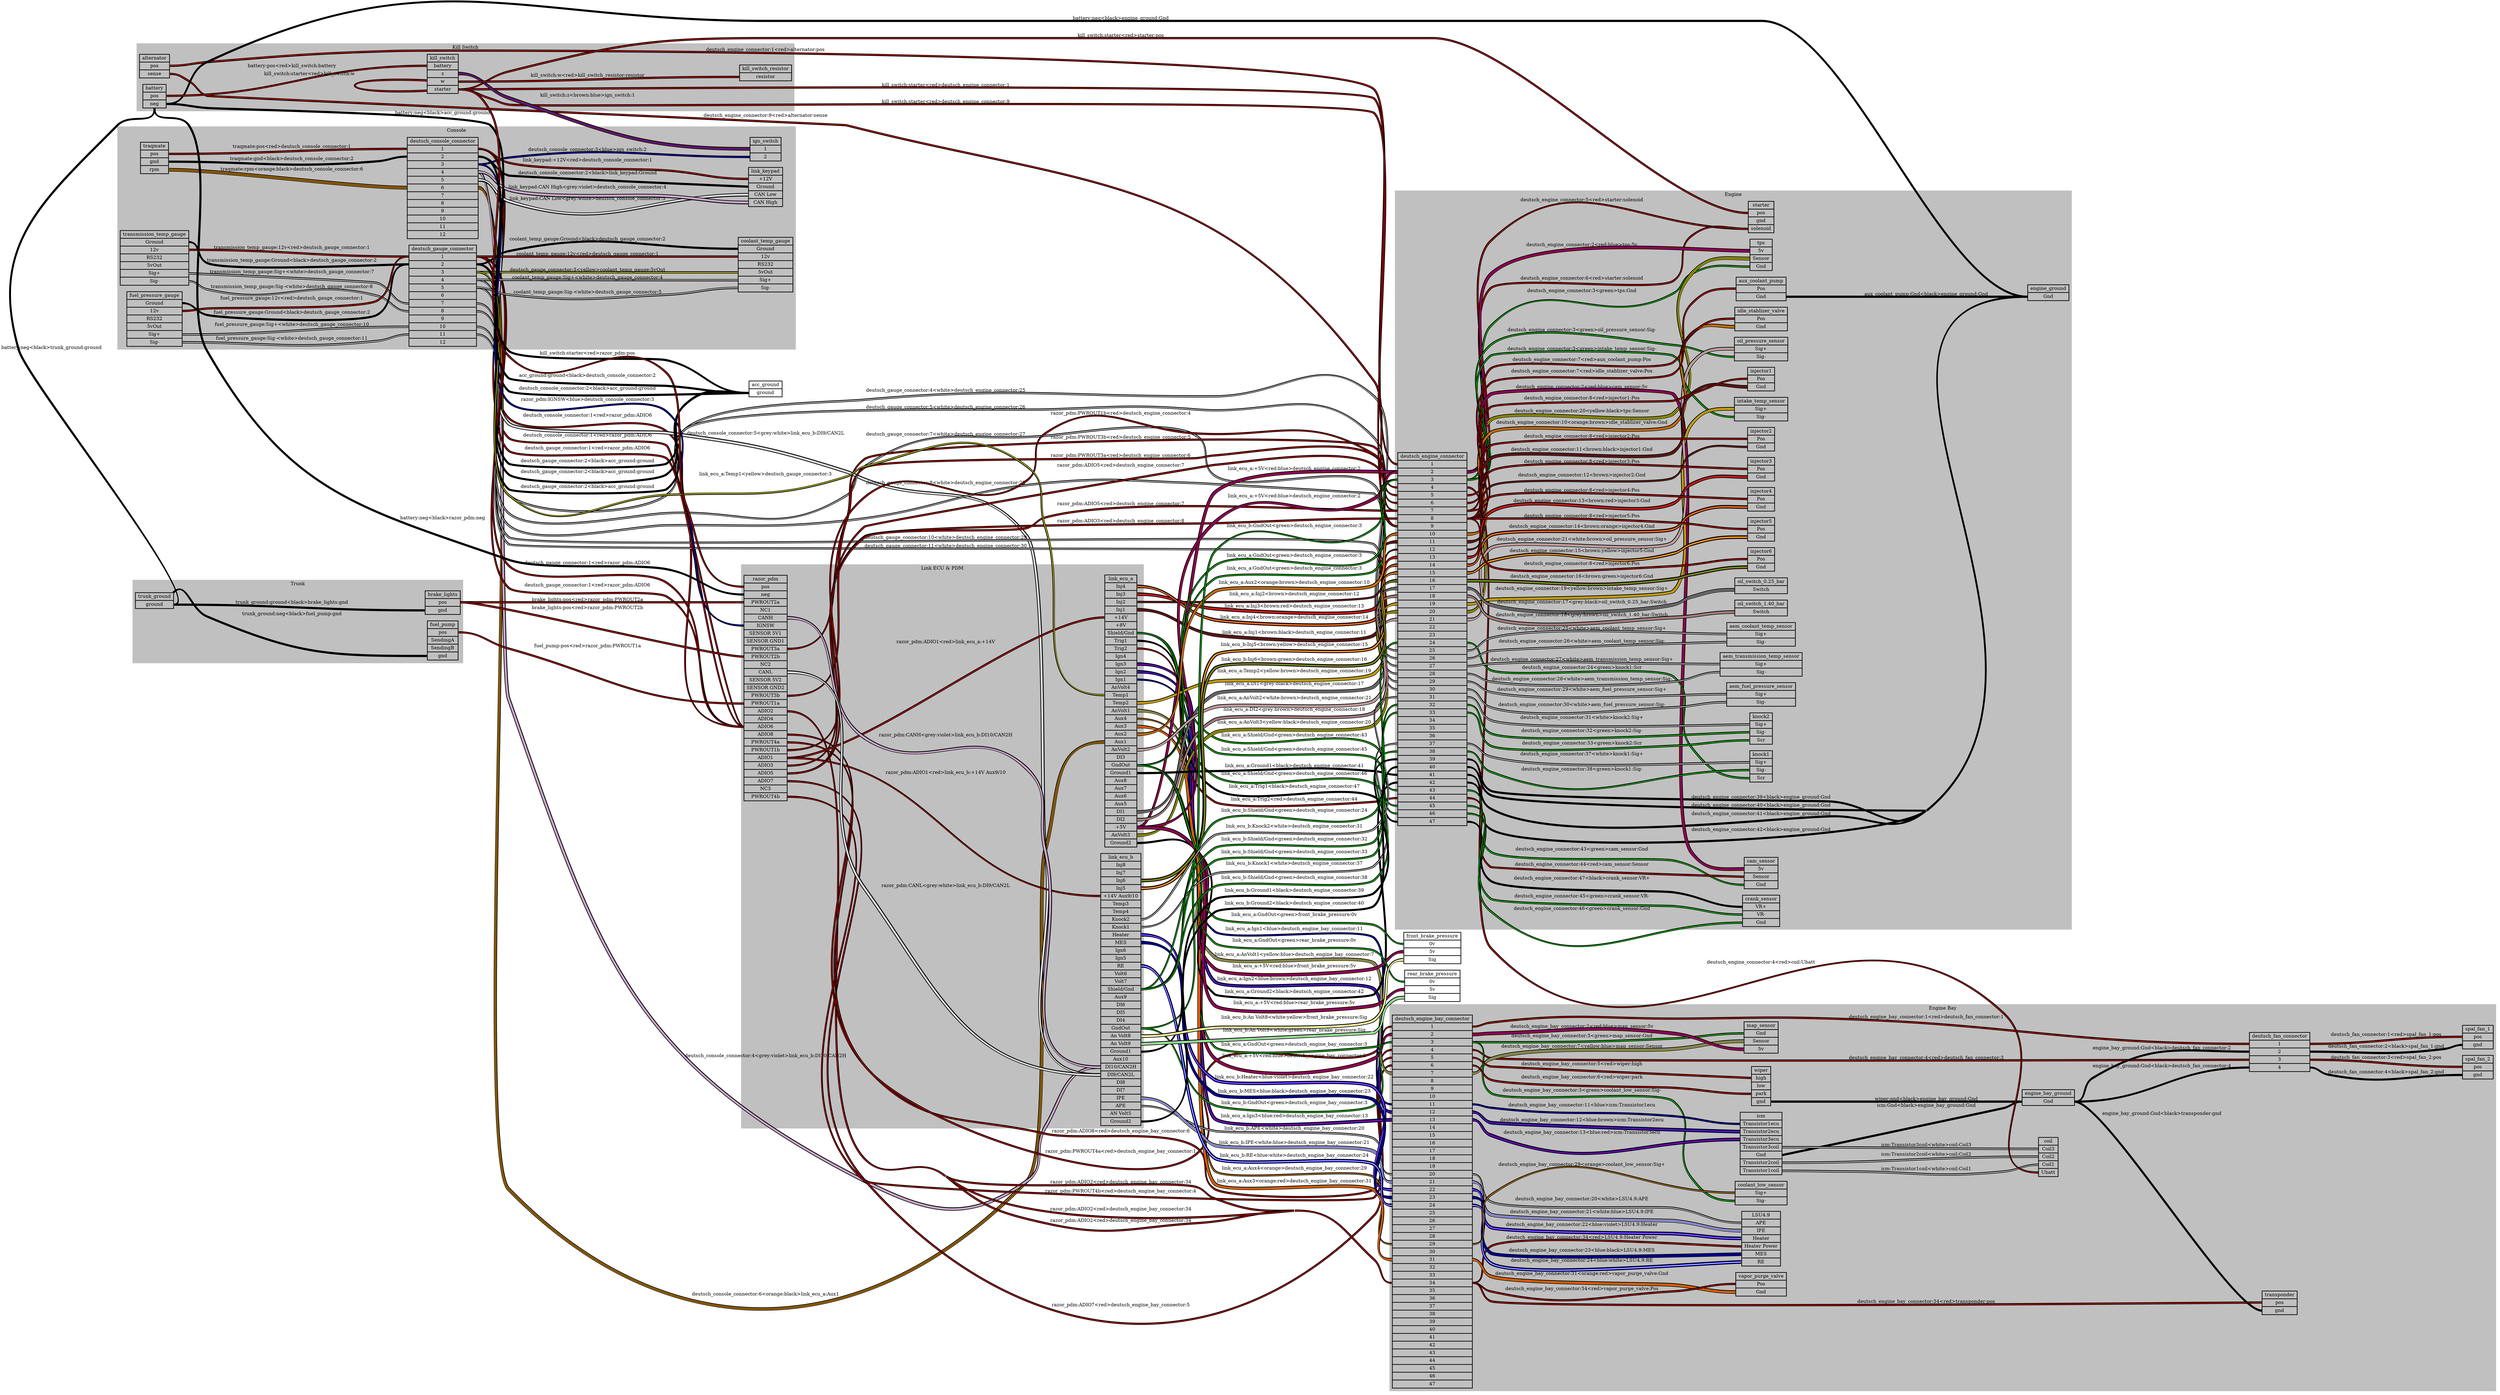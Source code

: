 graph "" {
	graph [bb="0,0,7059,3630",
		concentrate=true,
		rankdir=LR,
		ranksep=1.5
	];
	node [label="\N"];
	subgraph "cluster_Engine Bay" {
		graph [bb="3775,8,7051,1153",
			color=grey,
			label="Engine Bay",
			lheight=0.21,
			lp="5413,1141.5",
			lwidth=1.14,
			style=filled
		];
		deutsch_engine_bay_connector	[height=15.347,
			label="deutsch_engine_bay_connector | <1> 1 | <2> 2 | <3> 3 | <4> 4 | <5> 5 | <6> 6 | <7> 7 | <8> 8 | <9> 9 | <10> 10 | <11> 11 | <12> \
12 | <13> 13 | <14> 14 | <15> 15 | <16> 16 | <17> 17 | <18> 18 | <19> 19 | <20> 20 | <21> 21 | <22> 22 | <23> 23 | <24> 24 | <25> \
25 | <26> 26 | <27> 27 | <28> 28 | <29> 29 | <30> 30 | <31> 31 | <32> 32 | <33> 33 | <34> 34 | <35> 35 | <36> 36 | <37> 37 | <38> \
38 | <39> 39 | <40> 40 | <41> 41 | <42> 42 | <43> 43 | <44> 44 | <45> 45 | <46> 46 | <47> 47 ",
			pos="3901.5,569",
			rects="3783,1098,4020,1121 3783,1075,4020,1098 3783,1052,4020,1075 3783,1029,4020,1052 3783,1006,4020,1029 3783,983,4020,1006 3783,960,\
4020,983 3783,937,4020,960 3783,914,4020,937 3783,891,4020,914 3783,868,4020,891 3783,845,4020,868 3783,822,4020,845 3783,799,4020,\
822 3783,776,4020,799 3783,753,4020,776 3783,730,4020,753 3783,707,4020,730 3783,684,4020,707 3783,661,4020,684 3783,638,4020,661 \
3783,615,4020,638 3783,592,4020,615 3783,569,4020,592 3783,546,4020,569 3783,523,4020,546 3783,500,4020,523 3783,477,4020,500 3783,\
454,4020,477 3783,431,4020,454 3783,408,4020,431 3783,385,4020,408 3783,362,4020,385 3783,339,4020,362 3783,316,4020,339 3783,293,\
4020,316 3783,270,4020,293 3783,247,4020,270 3783,224,4020,247 3783,201,4020,224 3783,178,4020,201 3783,155,4020,178 3783,132,4020,\
155 3783,109,4020,132 3783,86,4020,109 3783,63,4020,86 3783,40,4020,63 3783,17,4020,40",
			shape=record,
			style=bold,
			width=3.2917];
		deutsch_fan_connector	[height=1.6111,
			label="deutsch_fan_connector | <1> 1 | <2> 2 | <3> 3 | <4> 4 ",
			pos="6410.5,906",
			rects="6321,940.5,6500,963.5 6321,917.5,6500,940.5 6321,894.5,6500,917.5 6321,871.5,6500,894.5 6321,848.5,6500,871.5",
			shape=record,
			style=bold,
			width=2.4861];
		deutsch_engine_bay_connector:4 -- deutsch_fan_connector:3	[color="black:red:black",
			label="deutsch_engine_bay_connector:4<red>deutsch_fan_connector:3",
			labeltooltip="deutsch_engine_bay_connector:4<red>deutsch_fan_connector:3",
			lp="5364.5,895.5",
			penwidth=2.5,
			pos="4020,1018 4076.9,1018 4026.3,932.93 4074,902 4129.5,866.04 4602.9,893.7 4669,893 5403.2,885.23 5586.8,883 6321,883"];
		deutsch_engine_bay_connector:1 -- deutsch_fan_connector:1	[color="black:red:black",
			label="deutsch_engine_bay_connector:1<red>deutsch_fan_connector:1",
			labeltooltip="deutsch_engine_bay_connector:1<red>deutsch_fan_connector:1",
			lp="5364.5,1094.5",
			penwidth=2.5,
			pos="4020,1087 4308.5,1087 4380.5,1090.9 4669,1092 4852.1,1092.7 4898.3,1104 5081,1092 5635.7,1055.7 5765.1,929 6321,929"];
		map_sensor	[height=1.2917,
			label="map_sensor | <Gnd> Gnd | <Sensor> Sensor | <5v> 5v ",
			pos="4875,1036",
			rects="4824.5,1059,4925.5,1082 4824.5,1036,4925.5,1059 4824.5,1013,4925.5,1036 4824.5,990,4925.5,1013",
			shape=record,
			style=bold,
			width=1.4028];
		deutsch_engine_bay_connector:3 -- map_sensor:Gnd	[color="black:green:black",
			label="deutsch_engine_bay_connector:3<green>map_sensor:Gnd",
			labeltooltip="deutsch_engine_bay_connector:3<green>map_sensor:Gnd",
			lp="4344.5,1041.5",
			penwidth=2.5,
			pos="4020,1041 4044.2,1041 4049.8,1035.6 4074,1034 4313.9,1018.5 4374.7,1025.9 4615,1034 4707.6,1037.1 4730.3,1048 4823,1048"];
		deutsch_engine_bay_connector:7 -- map_sensor:Sensor	[color="black:yellow:blue:yellow:black",
			label="deutsch_engine_bay_connector:7<yellow:blue>map_sensor:Sensor",
			labeltooltip="deutsch_engine_bay_connector:7<yellow:blue>map_sensor:Sensor",
			lp="4344.5,790.5",
			penwidth=2.5,
			pos="4020,949 4097.6,949 4011.2,828.59 4074,783 4098.3,765.34 4591.1,764.76 4615,783 4687.5,838.37 4604.7,916.31 4669,981 4719.1,1031.4 \
4751.9,1024 4823,1024"];
		deutsch_engine_bay_connector:2 -- map_sensor:"5v"	[color="black:red:blue:red:black",
			label="deutsch_engine_bay_connector:2<red:blue>map_sensor:5v",
			labeltooltip="deutsch_engine_bay_connector:2<red:blue>map_sensor:5v",
			lp="4344.5,1075.5",
			penwidth=2.5,
			pos="4020,1064 4284.5,1064 4352.6,1082.2 4615,1049 4709.1,1037.1 4728.1,1001 4823,1001"];
		"LSU4.9"	[height=2.25,
			label="LSU4.9 | <APE> APE | <IPE> IPE | <Heater> Heater | <Heater Power> Heater Power | <MES> MES | <RE> RE ",
			pos="4875,446",
			rects="4817.5,503.5,4932.5,526.5 4817.5,480.5,4932.5,503.5 4817.5,457.5,4932.5,480.5 4817.5,434.5,4932.5,457.5 4817.5,411.5,4932.5,434.5 \
4817.5,388.5,4932.5,411.5 4817.5,365.5,4932.5,388.5",
			shape=record,
			style=bold,
			width=1.5972];
		deutsch_engine_bay_connector:34 -- "LSU4.9":"Heater Power"	[color="black:red:black",
			label="deutsch_engine_bay_connector:34<red>LSU4.9:Heater Power",
			labeltooltip="deutsch_engine_bay_connector:34<red>LSU4.9:Heater Power",
			lp="4344.5,431.5",
			penwidth=2.5,
			pos="4020,327 4058.9,327 4039.3,378.31 4074,396 4147.5,433.48 4733.5,423 4816,423"];
		deutsch_engine_bay_connector:20 -- "LSU4.9":APE	[color="black:white:black",
			label="deutsch_engine_bay_connector:20<white>LSU4.9:APE",
			labeltooltip="deutsch_engine_bay_connector:20<white>LSU4.9:APE",
			lp="4344.5,638.5",
			penwidth=2.5,
			pos="4020,650 4045.4,650 4049,635.75 4074,631 4133.1,619.78 4561.9,639.24 4615,611 4650.9,591.89 4635.8,560.61 4669,537 4724.7,497.37 \
4747.7,492 4816,492"];
		deutsch_engine_bay_connector:21 -- "LSU4.9":IPE	[color="black:white:blue:white:black",
			label="deutsch_engine_bay_connector:21<white:blue>LSU4.9:IPE",
			labeltooltip="deutsch_engine_bay_connector:21<white:blue>LSU4.9:IPE",
			lp="4344.5,599.5",
			penwidth=2.5,
			pos="4020,627 4048.6,627 4046.7,600.64 4074,592 4188.7,555.65 4500.1,606.6 4615,571 4642.1,562.61 4644.1,550.54 4669,537 4732.3,502.64 \
4744,469 4816,469"];
		deutsch_engine_bay_connector:22 -- "LSU4.9":Heater	[color="black:blue:violet:blue:black",
			label="deutsch_engine_bay_connector:22<blue:violet>LSU4.9:Heater",
			labeltooltip="deutsch_engine_bay_connector:22<blue:violet>LSU4.9:Heater",
			lp="4344.5,559.5",
			penwidth=2.5,
			pos="4020,604 4053.3,604 4043.4,565.08 4074,552 4184.7,504.75 4497.5,556.05 4615,530 4709.5,509.04 4719.2,446 4816,446"];
		deutsch_engine_bay_connector:23 -- "LSU4.9":MES	[color="black:blue:black:blue:black",
			label="deutsch_engine_bay_connector:23<blue:black>LSU4.9:MES",
			labeltooltip="deutsch_engine_bay_connector:23<blue:black>LSU4.9:MES",
			lp="4344.5,483.5",
			penwidth=2.5,
			pos="4020,581 4072.5,581 4030.1,504.69 4074,476 4124.4,443.08 4555.3,451.16 4615,443 4705.5,430.63 4724.6,400 4816,400"];
		deutsch_engine_bay_connector:24 -- "LSU4.9":RE	[color="black:blue:white:blue:black",
			label="deutsch_engine_bay_connector:24<blue:white>LSU4.9:RE",
			labeltooltip="deutsch_engine_bay_connector:24<blue:white>LSU4.9:RE",
			lp="4344.5,384.5",
			penwidth=2.5,
			pos="4020,557 4103.5,557 4007,426.86 4074,377 4140.1,327.79 4733.6,377 4816,377"];
		coolant_low_sensor	[height=0.97222,
			label="coolant_low_sensor | <Sig+> Sig+ | <Sig-> Sig- ",
			pos="4875,937",
			rects="4798,948.5,4952,971.5 4798,925.5,4952,948.5 4798,902.5,4952,925.5",
			shape=record,
			style=bold,
			width=2.1389];
		deutsch_engine_bay_connector:3 -- coolant_low_sensor:"Sig-"	[color="black:green:black",
			label="deutsch_engine_bay_connector:3<green>coolant_low_sensor:Sig-",
			labeltooltip="deutsch_engine_bay_connector:3<green>coolant_low_sensor:Sig-",
			lp="4344.5,1003.5",
			penwidth=2.5,
			pos="4020,1041 4051.2,1041 4045.3,1008.3 4074,996 4371.4,868.92 4473.6,914 4797,914"];
		deutsch_engine_bay_connector:29 -- coolant_low_sensor:"Sig+"	[color="black:orange:black",
			label="deutsch_engine_bay_connector:29<orange>coolant_low_sensor:Sig+",
			labeltooltip="deutsch_engine_bay_connector:29<orange>coolant_low_sensor:Sig+",
			lp="4344.5,518.5",
			penwidth=2.5,
			pos="4020,442 4052.4,442 4044,478.77 4074,491 4129.7,513.7 4570.2,470.89 4615,511 4736.2,619.46 4573.5,741.33 4669,873 4706.3,924.48 \
4733.4,937 4797,937"];
		vapor_purge_valve	[height=0.97222,
			label="vapor_purge_valve | <Pos> Pos | <Gnd> Gnd ",
			pos="4875,312",
			rects="4800,323.5,4950,346.5 4800,300.5,4950,323.5 4800,277.5,4950,300.5",
			shape=record,
			style=bold,
			width=2.0833];
		deutsch_engine_bay_connector:31 -- vapor_purge_valve:Gnd	[color="black:orange:red:orange:black",
			label="deutsch_engine_bay_connector:31<orange:red>vapor_purge_valve:Gnd",
			labeltooltip="deutsch_engine_bay_connector:31<orange:red>vapor_purge_valve:Gnd",
			lp="4344.5,297.5",
			penwidth=2.5,
			pos="4020,396 4072.9,396 4028.9,317.66 4074,290 4142.7,247.86 4718.4,289 4799,289"];
		deutsch_engine_bay_connector:34 -- vapor_purge_valve:Pos	[color="black:red:black",
			label="deutsch_engine_bay_connector:34<red>vapor_purge_valve:Pos",
			labeltooltip="deutsch_engine_bay_connector:34<red>vapor_purge_valve:Pos",
			lp="4344.5,333.5",
			penwidth=2.5,
			pos="4020,327 4366.3,327 4452.7,312 4799,312"];
		transponder	[height=0.97222,
			label="transponder | <pos> pos | <gnd> gnd ",
			pos="6410.5,258",
			rects="6358.5,269.5,6462.5,292.5 6358.5,246.5,6462.5,269.5 6358.5,223.5,6462.5,246.5",
			shape=record,
			style=bold,
			width=1.4444];
		deutsch_engine_bay_connector:34 -- transponder:pos	[color="black:red:black",
			label="deutsch_engine_bay_connector:34<red>transponder:pos",
			labeltooltip="deutsch_engine_bay_connector:34<red>transponder:pos",
			lp="5364.5,260.5",
			penwidth=2.5,
			pos="4020,327 4055.9,327 4041.3,281.66 4074,267 4131.9,241.08 6294.1,258 6357.5,258"];
		icm	[height=2.5694,
			label="icm | <Transistor1ecu> Transistor1ecu | <Transistor2ecu> Transistor2ecu | <Transistor3ecu> Transistor3ecu | <Transistor3coil> Transistor3coil | <\
Gnd> Gnd | <Transistor2coil> Transistor2coil | <Transistor1coil> Transistor1coil ",
			pos="4875,638",
			rects="4813,707,4937,730 4813,684,4937,707 4813,661,4937,684 4813,638,4937,661 4813,615,4937,638 4813,592,4937,615 4813,569,4937,592 4813,\
546,4937,569",
			shape=record,
			style=bold,
			width=1.7222];
		deutsch_engine_bay_connector:13 -- icm:Transistor3ecu	[color="black:blue:red:blue:black",
			label="deutsch_engine_bay_connector:13<blue:red>icm:Transistor3ecu",
			labeltooltip="deutsch_engine_bay_connector:13<blue:red>icm:Transistor3ecu",
			lp="4344.5,680.5",
			penwidth=2.5,
			pos="4020,811 4085.9,811 4020.2,710.97 4074,673 4107.5,649.35 4771,650 4812,650"];
		deutsch_engine_bay_connector:11 -- icm:Transistor1ecu	[color="black:blue:black",
			label="deutsch_engine_bay_connector:11<blue>icm:Transistor1ecu",
			labeltooltip="deutsch_engine_bay_connector:11<blue>icm:Transistor1ecu",
			lp="4344.5,756.5",
			penwidth=2.5,
			pos="4020,857 4073.7,857 4029,778.18 4074,749 4124.5,716.29 4555.1,731.82 4615,726 4703.2,717.44 4723.4,696 4812,696"];
		deutsch_engine_bay_connector:12 -- icm:Transistor2ecu	[color="black:blue:brown:blue:black",
			label="deutsch_engine_bay_connector:12<blue:brown>icm:Transistor2ecu",
			labeltooltip="deutsch_engine_bay_connector:12<blue:brown>icm:Transistor2ecu",
			lp="4344.5,714.5",
			penwidth=2.5,
			pos="4020,834 4081.3,834 4023.4,741.73 4074,707 4098.8,689.97 4585,689.67 4615,688 4702.7,683.12 4724.2,673 4812,673"];
		wiper	[height=1.6111,
			label="wiper | <high> high | <low> low | <park> park | <gnd> gnd ",
			pos="4875,806",
			rects="4846.5,840.5,4903.5,863.5 4846.5,817.5,4903.5,840.5 4846.5,794.5,4903.5,817.5 4846.5,771.5,4903.5,794.5 4846.5,748.5,4903.5,771.5",
			shape=record,
			style=bold,
			width=0.79167];
		deutsch_engine_bay_connector:6 -- wiper:park	[color="black:red:black",
			label="deutsch_engine_bay_connector:6<red>wiper:park",
			labeltooltip="deutsch_engine_bay_connector:6<red>wiper:park",
			lp="4344.5,832.5",
			penwidth=2.5,
			pos="4020,972 4089.6,972 4017.8,866.04 4074,825 4098.3,807.26 4585,803.88 4615,802 4717.4,795.6 4742.4,783 4845,783"];
		deutsch_engine_bay_connector:5 -- wiper:high	[color="black:red:black",
			label="deutsch_engine_bay_connector:5<red>wiper:high",
			labeltooltip="deutsch_engine_bay_connector:5<red>wiper:high",
			lp="4344.5,870.5",
			penwidth=2.5,
			pos="4020,995 4083.4,995 4022.1,899.44 4074,863 4098.6,845.71 4584.9,841.36 4615,840 4717.2,835.38 4742.7,829 4845,829"];
		spal_fan_1	[height=0.97222,
			label="spal_fan_1 | <pos> pos | <gnd> gnd ",
			pos="6997.5,950",
			rects="6952,961.5,7043,984.5 6952,938.5,7043,961.5 6952,915.5,7043,938.5",
			shape=record,
			style=bold,
			width=1.2639];
		deutsch_fan_connector:2 -- spal_fan_1:gnd	[color="black:black:black",
			label="deutsch_fan_connector:2<black>spal_fan_1:gnd",
			labeltooltip="deutsch_fan_connector:2<black>spal_fan_1:gnd",
			lp="6726,921.5",
			penwidth=2.5,
			pos="6500,906 6676.9,906 6722.5,891.39 6898,914 6922.5,917.16 6927.3,927 6952,927"];
		deutsch_fan_connector:1 -- spal_fan_1:pos	[color="black:red:black",
			label="deutsch_fan_connector:1<red>spal_fan_1:pos",
			labeltooltip="deutsch_fan_connector:1<red>spal_fan_1:pos",
			lp="6726,956.5",
			penwidth=2.5,
			pos="6500,929 6701.1,929 6750.9,950 6952,950"];
		spal_fan_2	[height=0.97222,
			label="spal_fan_2 | <pos> pos | <gnd> gnd ",
			pos="6997.5,861",
			rects="6952,872.5,7043,895.5 6952,849.5,7043,872.5 6952,826.5,7043,849.5",
			shape=record,
			style=bold,
			width=1.2639];
		deutsch_fan_connector:4 -- spal_fan_2:gnd	[color="black:black:black",
			label="deutsch_fan_connector:4<black>spal_fan_2:gnd",
			labeltooltip="deutsch_fan_connector:4<black>spal_fan_2:gnd",
			lp="6726,845.5",
			penwidth=2.5,
			pos="6500,860 6525.9,860 6528.6,842.98 6554,838 6727.6,804 6775.1,838 6952,838"];
		deutsch_fan_connector:3 -- spal_fan_2:pos	[color="black:red:black",
			label="deutsch_fan_connector:3<red>spal_fan_2:pos",
			labeltooltip="deutsch_fan_connector:3<red>spal_fan_2:pos",
			lp="6726,888.5",
			penwidth=2.5,
			pos="6500,883 6600.6,883 6851.4,861 6952,861"];
		engine_bay_ground	[height=0.65278,
			label="engine_bay_ground | <Gnd> Gnd ",
			pos="5725.5,772",
			rects="5648,772,5803,795 5648,749,5803,772",
			shape=record,
			style=bold,
			width=2.1528];
		icm:Gnd -- engine_bay_ground:Gnd	[color="black:black:black",
			label="icm:Gnd<black>engine_bay_ground:Gnd",
			labeltooltip="icm:Gnd<black>engine_bay_ground:Gnd",
			lp="5364.5,748.5",
			penwidth=2.5,
			pos="4938,603 4940.3,603 5591.8,740.37 5594,741 5618.5,747.86 5622.6,760 5648,760"];
		coil	[height=1.6111,
			label="coil | <Coil3> Coil3 | <Coil2> Coil2 | <Coil1> Coil1 | <Ubatt> Ubatt ",
			pos="5725.5,598",
			rects="5696.5,632.5,5754.5,655.5 5696.5,609.5,5754.5,632.5 5696.5,586.5,5754.5,609.5 5696.5,563.5,5754.5,586.5 5696.5,540.5,5754.5,563.5",
			shape=record,
			style=bold,
			width=0.80556];
		icm:Transistor3coil -- coil:Coil3	[color="black:white:black",
			label="icm:Transistor3coil<white>coil:Coil3",
			labeltooltip="icm:Transistor3coil<white>coil:Coil3",
			lp="5364.5,632.5",
			penwidth=2.5,
			pos="4938,626 5274.7,626 5358.8,621 5695.5,621"];
		icm:Transistor1coil -- coil:Coil1	[color="black:white:black",
			label="icm:Transistor1coil<white>coil:Coil1",
			labeltooltip="icm:Transistor1coil<white>coil:Coil1",
			lp="5364.5,561.5",
			penwidth=2.5,
			pos="4938,557 5025.6,557 5047.4,554.67 5135,554 5339,552.45 5391.1,533.23 5594,554 5639.8,558.69 5649.4,575 5695.5,575"];
		icm:Transistor2coil -- coil:Coil2	[color="black:white:black",
			label="icm:Transistor2coil<white>coil:Coil2",
			labeltooltip="icm:Transistor2coil<white>coil:Coil2",
			lp="5364.5,604.5",
			penwidth=2.5,
			pos="4938,580 5274.8,580 5358.7,598 5695.5,598"];
		wiper:gnd -- engine_bay_ground:Gnd	[color="black:black:black",
			label="wiper:gnd<black>engine_bay_ground:Gnd",
			labeltooltip="wiper:gnd<black>engine_bay_ground:Gnd",
			lp="5364.5,767.5",
			penwidth=2.5,
			pos="4905,760 5235.2,760 5317.8,760 5648,760"];
		engine_bay_ground:Gnd -- deutsch_fan_connector:2	[color="black:black:black",
			label="engine_bay_ground:Gnd<black>deutsch_fan_connector:2",
			labeltooltip="engine_bay_ground:Gnd<black>deutsch_fan_connector:2",
			lp="6062,916.5",
			penwidth=2.5,
			pos="5803,760 5841.9,760 5823.5,809.13 5857,829 6036.8,935.69 6112,906 6321,906"];
		engine_bay_ground:Gnd -- deutsch_fan_connector:4	[color="black:black:black",
			label="engine_bay_ground:Gnd<black>deutsch_fan_connector:4",
			labeltooltip="engine_bay_ground:Gnd<black>deutsch_fan_connector:4",
			lp="6062,864.5",
			penwidth=2.5,
			pos="5803,760 6037.5,760 6086.5,860 6321,860"];
		engine_bay_ground:Gnd -- transponder:gnd	[color="black:black:black",
			label="engine_bay_ground:Gnd<black>transponder:gnd",
			labeltooltip="engine_bay_ground:Gnd<black>transponder:gnd",
			lp="6062,730.5",
			penwidth=2.5,
			pos="5803,760 5887.8,760 6272.7,235 6357.5,235"];
	}
	subgraph cluster_Engine {
		graph [bb="3791,1165,5794.5,3331",
			color=grey,
			label=Engine,
			lheight=0.21,
			lp="4792.8,3319.5",
			lwidth=0.71,
			style=filled
		];
		deutsch_engine_connector	[height=15.347,
			label="deutsch_engine_connector | <1> 1 | <2> 2 | <3> 3 | <4> 4 | <5> 5 | <6> 6 | <7> 7 | <8> 8 | <9> 9 | <10> 10 | <11> 11 | <12> 12 | <\
13> 13 | <14> 14 | <15> 15 | <16> 16 | <17> 17 | <18> 18 | <19> 19 | <20> 20 | <21> 21 | <22> 22 | <23> 23 | <24> 24 | <25> 25 | <\
26> 26 | <27> 27 | <28> 28 | <29> 29 | <30> 30 | <31> 31 | <32> 32 | <33> 33 | <34> 34 | <35> 35 | <36> 36 | <37> 37 | <38> 38 | <\
39> 39 | <40> 40 | <41> 41 | <42> 42 | <43> 43 | <44> 44 | <45> 45 | <46> 46 | <47> 47 ",
			pos="3901.5,2072",
			rects="3799,2601,4004,2624 3799,2578,4004,2601 3799,2555,4004,2578 3799,2532,4004,2555 3799,2509,4004,2532 3799,2486,4004,2509 3799,2463,\
4004,2486 3799,2440,4004,2463 3799,2417,4004,2440 3799,2394,4004,2417 3799,2371,4004,2394 3799,2348,4004,2371 3799,2325,4004,2348 \
3799,2302,4004,2325 3799,2279,4004,2302 3799,2256,4004,2279 3799,2233,4004,2256 3799,2210,4004,2233 3799,2187,4004,2210 3799,2164,\
4004,2187 3799,2141,4004,2164 3799,2118,4004,2141 3799,2095,4004,2118 3799,2072,4004,2095 3799,2049,4004,2072 3799,2026,4004,2049 \
3799,2003,4004,2026 3799,1980,4004,2003 3799,1957,4004,1980 3799,1934,4004,1957 3799,1911,4004,1934 3799,1888,4004,1911 3799,1865,\
4004,1888 3799,1842,4004,1865 3799,1819,4004,1842 3799,1796,4004,1819 3799,1773,4004,1796 3799,1750,4004,1773 3799,1727,4004,1750 \
3799,1704,4004,1727 3799,1681,4004,1704 3799,1658,4004,1681 3799,1635,4004,1658 3799,1612,4004,1635 3799,1589,4004,1612 3799,1566,\
4004,1589 3799,1543,4004,1566 3799,1520,4004,1543",
			shape=record,
			style=bold,
			width=2.8472];
		starter	[height=1.2917,
			label="starter | <pos> pos | <gnd> gnd | <solenoid> solenoid ",
			pos="4875,3253",
			rects="4837,3276,4913,3299 4837,3253,4913,3276 4837,3230,4913,3253 4837,3207,4913,3230",
			shape=record,
			style=bold,
			width=1.0556];
		deutsch_engine_connector:5 -- starter:solenoid	[color="black:red:black",
			label="deutsch_engine_connector:5<red>starter:solenoid",
			labeltooltip="deutsch_engine_connector:5<red>starter:solenoid",
			lp="4344.5,3292.5",
			penwidth=2.5,
			pos="4005.5,2498 4154.5,2498 3966.9,3061.4 4074,3165 4318,3401.1 4496.5,3218 4836,3218"];
		deutsch_engine_connector:6 -- starter:solenoid	[color="black:red:black",
			label="deutsch_engine_connector:6<red>starter:solenoid",
			labeltooltip="deutsch_engine_connector:6<red>starter:solenoid",
			lp="4344.5,3153.5",
			penwidth=2.5,
			pos="4005.5,2475 4150.5,2475 3968.2,3024.8 4074,3124 4117.9,3165.1 4559.7,3122.4 4615,3146 4645.6,3159.1 4638.9,3183.7 4669,3198 4736.5,\
3230 4761.2,3218 4836,3218"];
		engine_ground	[height=0.65278,
			label="engine_ground | <Gnd> Gnd ",
			pos="5725.5,3032",
			rects="5664.5,3032,5786.5,3055 5664.5,3009,5786.5,3032",
			shape=record,
			style=bold,
			width=1.6944];
		deutsch_engine_connector:40 -- engine_ground:Gnd	[color="black:black:black",
			label="deutsch_engine_connector:40<black>engine_ground:Gnd",
			labeltooltip="deutsch_engine_connector:40<black>engine_ground:Gnd",
			lp="4875,1525.5",
			penwidth=2.5,
			pos="4005.5,1692 4071.2,1692 4018.7,1596.5 4074,1561 4145.4,1515.1 5353.3,1506.5 5363.5,1515"];
		deutsch_engine_connector:41 -- engine_ground:Gnd	[color="black:black:black",
			label="deutsch_engine_connector:41<black>engine_ground:Gnd",
			labeltooltip="deutsch_engine_connector:41<black>engine_ground:Gnd",
			lp="4875,1468.5",
			penwidth=2.5,
			pos="4005.5,1669 4080,1669 4012.3,1557.7 4074,1516 4192.7,1435.8 5253.3,1423.4 5363.5,1515"];
		deutsch_engine_connector:42 -- engine_ground:Gnd	[color="black:black:black",
			label="deutsch_engine_connector:42<black>engine_ground:Gnd",
			labeltooltip="deutsch_engine_connector:42<black>engine_ground:Gnd",
			lp="4875,1438.5",
			penwidth=2.5,
			pos="5365.5,1515 5889.3,1951.4 4982.1,3019.5 5663,3020;4005.5,1646 4098.2,1646 3999.3,1503.9 4074,1449 4164.2,1382.8 4970.3,1414.9 5081,\
1431 5210.6,1449.9 5262.9,1431.2 5363.5,1515"];
		deutsch_engine_connector:39 -- engine_ground:Gnd	[color="black:black:black",
			label="deutsch_engine_connector:39<black>engine_ground:Gnd",
			labeltooltip="deutsch_engine_connector:39<black>engine_ground:Gnd",
			lp="4875,1557.5",
			penwidth=2.5,
			pos="4005.5,1715 4068.1,1715 4020.9,1625.2 4074,1592 4121.5,1562.3 5025.1,1540.7 5081,1537 5206.7,1528.7 5266.4,1434.8 5363.5,1515"];
		tps	[height=1.2917,
			label="tps | <5v> 5v | <Sensor> Sensor | <Gnd> Gnd ",
			pos="4875,3142",
			rects="4842,3165,4908,3188 4842,3142,4908,3165 4842,3119,4908,3142 4842,3096,4908,3119",
			shape=record,
			style=bold,
			width=0.91667];
		deutsch_engine_connector:3 -- tps:Gnd	[color="black:green:black",
			label="deutsch_engine_connector:3<green>tps:Gnd",
			labeltooltip="deutsch_engine_connector:3<green>tps:Gnd",
			lp="4344.5,3070.5",
			penwidth=2.5,
			pos="4005.5,2544 4113.5,2544 3995,2951.4 4074,3025 4118.1,3066.1 4556.5,3048.4 4615,3063 4640.5,3069.3 4643.7,3080.1 4669,3087 4743.2,\
3107.3 4764,3107 4841,3107"];
		deutsch_engine_connector:20 -- tps:Sensor	[color="black:yellow:black:yellow:black",
			label="deutsch_engine_connector:20<yellow:black>tps:Sensor",
			labeltooltip="deutsch_engine_connector:20<yellow:black>tps:Sensor",
			lp="4344.5,2554.5",
			penwidth=2.5,
			pos="4005.5,2153 4174.9,2153 3945.8,2417.2 4074,2528 4119.5,2567.3 4571.1,2505.9 4615,2547 4703,2629.5 4590.1,2995.8 4669,3087 4720.5,\
3146.6 4762.2,3130 4841,3130"];
		deutsch_engine_connector:2 -- tps:"5v"	[color="black:red:blue:red:black",
			label="deutsch_engine_connector:2<red:blue>tps:5v",
			labeltooltip="deutsch_engine_connector:2<red:blue>tps:5v",
			lp="4344.5,3116.5",
			penwidth=2.5,
			pos="4005.5,2567 4120.1,2567 3990,3000.1 4074,3078 4118.2,3118.9 4555.3,3101.4 4615,3109 4716.6,3122 4738.6,3154 4841,3154"];
		cam_sensor	[height=1.2917,
			label="cam_sensor | <5v> 5v | <Sensor> Sensor | <Gnd> Gnd ",
			pos="4875,1330",
			rects="4825,1353,4925,1376 4825,1330,4925,1353 4825,1307,4925,1330 4825,1284,4925,1307",
			shape=record,
			style=bold,
			width=1.3889];
		deutsch_engine_connector:43 -- cam_sensor:Gnd	[color="black:green:black",
			label="deutsch_engine_connector:43<green>cam_sensor:Gnd",
			labeltooltip="deutsch_engine_connector:43<green>cam_sensor:Gnd",
			lp="4344.5,1359.5",
			penwidth=2.5,
			pos="4005.5,1623 4129.7,1623 3978.9,1432 4074,1352 4137.9,1298.2 4740.4,1295 4824,1295"];
		deutsch_engine_connector:44 -- cam_sensor:Sensor	[color="black:red:black",
			label="deutsch_engine_connector:44<red>cam_sensor:Sensor",
			labeltooltip="deutsch_engine_connector:44<red>cam_sensor:Sensor",
			lp="4344.5,1400.5",
			penwidth=2.5,
			pos="4005.5,1600 4102.4,1600 3996.8,1451.6 4074,1393 4121.9,1356.6 4555.4,1375.3 4615,1367 4709.5,1353.8 4728.6,1318 4824,1318"];
		deutsch_engine_connector:2 -- cam_sensor:"5v"	[color="black:red:blue:red:black",
			label="deutsch_engine_connector:2<red:blue>cam_sensor:5v",
			labeltooltip="deutsch_engine_connector:2<red:blue>cam_sensor:5v",
			lp="4344.5,2622.5",
			penwidth=2.5,
			pos="4005.5,2567 4040.1,2567 4040.5,2595.5 4074,2604 4103.1,2611.4 4593.3,2624.8 4615,2604 4712.5,2510.7 4586.9,1498 4669,1391 4713,1333.7 \
4751.8,1342 4824,1342"];
		crank_sensor	[height=1.2917,
			label="crank_sensor | <VR+> VR+ | <VR-> VR- | <Gnd> Gnd ",
			pos="4875,1219",
			rects="4820,1242,4930,1265 4820,1219,4930,1242 4820,1196,4930,1219 4820,1173,4930,1196",
			shape=record,
			style=bold,
			width=1.5278];
		deutsch_engine_connector:46 -- crank_sensor:Gnd	[color="black:green:black",
			label="deutsch_engine_connector:46<green>crank_sensor:Gnd",
			labeltooltip="deutsch_engine_connector:46<green>crank_sensor:Gnd",
			lp="4344.5,1207.5",
			penwidth=2.5,
			pos="4005.5,1554 4165.8,1554 3951.5,1303.3 4074,1200 4137.3,1146.6 4736.2,1184 4819,1184"];
		deutsch_engine_connector:47 -- crank_sensor:"VR+"	[color="black:black:black",
			label="deutsch_engine_connector:47<black>crank_sensor:VR+",
			labeltooltip="deutsch_engine_connector:47<black>crank_sensor:VR+",
			lp="4344.5,1248.5",
			penwidth=2.5,
			pos="4005.5,1531 4137.9,1531 3970.7,1323.9 4074,1241 4138.6,1189.2 4736.2,1231 4819,1231"];
		deutsch_engine_connector:45 -- crank_sensor:"VR-"	[color="black:green:black",
			label="deutsch_engine_connector:45<green>crank_sensor:VR-",
			labeltooltip="deutsch_engine_connector:45<green>crank_sensor:VR-",
			lp="4344.5,1285.5",
			penwidth=2.5,
			pos="4005.5,1577 4141.8,1577 3969.1,1365.1 4074,1278 4097.1,1258.8 4585.2,1260.1 4615,1256 4707.4,1243.2 4725.8,1207 4819,1207"];
		knock1	[height=1.2917,
			label="knock1 | <Sig+> Sig+ | <Sig-> Sig- | <Scr> Scr ",
			pos="4875,1646",
			rects="4841.5,1669,4908.5,1692 4841.5,1646,4908.5,1669 4841.5,1623,4908.5,1646 4841.5,1600,4908.5,1623",
			shape=record,
			style=bold,
			width=0.93056];
		deutsch_engine_connector:24 -- knock1:Scr	[color="black:green:black",
			label="deutsch_engine_connector:24<green>knock1:Scr",
			labeltooltip="deutsch_engine_connector:24<green>knock1:Scr",
			lp="4344.5,1790.5",
			penwidth=2.5,
			pos="4005.5,2060 4132.3,2060 3975.5,1862.9 4074,1783 4120.7,1745.1 4560.7,1789.9 4615,1764 4648,1748.3 4640.4,1724.7 4669,1702 4736.4,\
1648.4 4753.9,1611 4840,1611"];
		deutsch_engine_connector:37 -- knock1:"Sig+"	[color="black:white:black",
			label="deutsch_engine_connector:37<white>knock1:Sig+",
			labeltooltip="deutsch_engine_connector:37<white>knock1:Sig+",
			lp="4344.5,1681.5",
			penwidth=2.5,
			pos="4005.5,1761 4054.7,1761 4030,1696 4074,1674 4150.2,1636 4754.9,1658 4840,1658"];
		deutsch_engine_connector:38 -- knock1:"Sig-"	[color="black:green:black",
			label="deutsch_engine_connector:38<green>knock1:Sig-",
			labeltooltip="deutsch_engine_connector:38<green>knock1:Sig-",
			lp="4344.5,1639.5",
			penwidth=2.5,
			pos="4005.5,1738 4061.6,1738 4024.7,1658.8 4074,1632 4223.5,1550.6 4669.8,1634 4840,1634"];
		knock2	[height=1.2917,
			label="knock2 | <Sig+> Sig+ | <Sig-> Sig- | <Scr> Scr ",
			pos="4875,1757",
			rects="4841.5,1780,4908.5,1803 4841.5,1757,4908.5,1780 4841.5,1734,4908.5,1757 4841.5,1711,4908.5,1734",
			shape=record,
			style=bold,
			width=0.93056];
		deutsch_engine_connector:33 -- knock2:Scr	[color="black:green:black",
			label="deutsch_engine_connector:33<green>knock2:Scr",
			labeltooltip="deutsch_engine_connector:33<green>knock2:Scr",
			lp="4344.5,1718.5",
			penwidth=2.5,
			pos="4005.5,1853 4075.6,1853 4014.7,1748.3 4074,1711 4146.1,1665.7 4754.9,1722 4840,1722"];
		deutsch_engine_connector:31 -- knock2:"Sig+"	[color="black:white:black",
			label="deutsch_engine_connector:31<white>knock2:Sig+",
			labeltooltip="deutsch_engine_connector:31<white>knock2:Sig+",
			lp="4344.5,1828.5",
			penwidth=2.5,
			pos="4005.5,1899 4051.6,1899 4032.3,1840.8 4074,1821 4128.4,1795.2 4555.1,1807.4 4615,1802 4715.7,1792.9 4738.9,1769 4840,1769"];
		deutsch_engine_connector:32 -- knock2:"Sig-"	[color="black:green:black",
			label="deutsch_engine_connector:32<green>knock2:Sig-",
			labeltooltip="deutsch_engine_connector:32<green>knock2:Sig-",
			lp="4344.5,1756.5",
			penwidth=2.5,
			pos="4005.5,1876 4069.6,1876 4019,1782 4074,1749 4147,1705.2 4754.9,1745 4840,1745"];
		intake_temp_sensor	[height=0.97222,
			label="intake_temp_sensor | <Sig+> Sig+ | <Sig-> Sig- ",
			pos="4875,2427",
			rects="4796,2438.5,4954,2461.5 4796,2415.5,4954,2438.5 4796,2392.5,4954,2415.5",
			shape=record,
			style=bold,
			width=2.1944];
		deutsch_engine_connector:3 -- intake_temp_sensor:"Sig-"	[color="black:green:black",
			label="deutsch_engine_connector:3<green>intake_temp_sensor:Sig-",
			labeltooltip="deutsch_engine_connector:3<green>intake_temp_sensor:Sig-",
			lp="4344.5,2784.5",
			penwidth=2.5,
			pos="4005.5,2544 4102,2544 3995.7,2693.6 4074,2750 4122.8,2785.2 4568.6,2788.3 4615,2750 4712.4,2669.6 4593.9,2572.6 4669,2471 4706.7,\
2420 4731.6,2404 4795,2404"];
		deutsch_engine_connector:19 -- intake_temp_sensor:"Sig+"	[color="black:yellow:brown:yellow:black",
			label="deutsch_engine_connector:19<yellow:brown>intake_temp_sensor:Sig+",
			labeltooltip="deutsch_engine_connector:19<yellow:brown>intake_temp_sensor:Sig+",
			lp="4344.5,2254.5",
			penwidth=2.5,
			pos="4005.5,2176 4042.7,2176 4038.8,2212.1 4074,2224 4131,2243.3 4566,2212.2 4615,2247 4668,2284.7 4622.1,2338 4669,2383 4711.8,2424.1 \
4735.7,2427 4795,2427"];
		oil_pressure_sensor	[height=0.97222,
			label="oil_pressure_sensor | <Sig+> Sig+ | <Sig-> Sig- ",
			pos="4875,2339",
			rects="4796,2350.5,4954,2373.5 4796,2327.5,4954,2350.5 4796,2304.5,4954,2327.5",
			shape=record,
			style=bold,
			width=2.1944];
		deutsch_engine_connector:3 -- oil_pressure_sensor:"Sig-"	[color="black:green:black",
			label="deutsch_engine_connector:3<green>oil_pressure_sensor:Sig-",
			labeltooltip="deutsch_engine_connector:3<green>oil_pressure_sensor:Sig-",
			lp="4344.5,2738.5",
			penwidth=2.5,
			pos="4005.5,2544 4088.6,2544 4005.3,2671.2 4074,2718 4098.8,2734.9 4592.1,2737.5 4615,2718 4729.8,2620.2 4581.3,2505.7 4669,2383 4705.9,\
2331.4 4731.6,2316 4795,2316"];
		deutsch_engine_connector:21 -- oil_pressure_sensor:"Sig+"	[color="black:white:brown:white:black",
			label="deutsch_engine_connector:21<white:brown>oil_pressure_sensor:Sig+",
			labeltooltip="deutsch_engine_connector:21<white:brown>oil_pressure_sensor:Sig+",
			lp="4344.5,2182.5",
			penwidth=2.5,
			pos="4005.5,2130 4037,2130 4042.9,2143.2 4074,2148 4133.5,2157.2 4565.3,2141.1 4615,2175 4663.3,2208 4625.9,2255.5 4669,2295 4712.7,2335.1 \
4735.7,2339 4795,2339"];
		"oil_switch_0.25_bar"	[height=0.65278,
			label="oil_switch_0.25_bar | <Switch> Switch ",
			pos="4875,2174",
			rects="4797,2174,4953,2197 4797,2151,4953,2174",
			shape=record,
			style=bold,
			width=2.1667];
		deutsch_engine_connector:17 -- "oil_switch_0.25_bar":Switch	[color="black:grey:black:grey:black",
			label="deutsch_engine_connector:17<grey:black>oil_switch_0.25_bar:Switch",
			labeltooltip="deutsch_engine_connector:17<grey:black>oil_switch_0.25_bar:Switch",
			lp="4344.5,2140.5",
			penwidth=2.5,
			pos="4005.5,2222 4055.4,2222 4029.2,2155 4074,2133 4127.9,2106.5 4555.1,2128 4615,2133 4639.2,2135 4645,2138.1 4669,2142 4725.4,2151.1 \
4738.9,2162 4796,2162"];
		"oil_switch_1.40_bar"	[height=0.65278,
			label="oil_switch_1.40_bar | <Switch> Switch ",
			pos="4875,2109",
			rects="4797,2109,4953,2132 4797,2086,4953,2109",
			shape=record,
			style=bold,
			width=2.1667];
		deutsch_engine_connector:18 -- "oil_switch_1.40_bar":Switch	[color="black:grey:brown:grey:black",
			label="deutsch_engine_connector:18<grey:brown>oil_switch_1.40_bar:Switch",
			labeltooltip="deutsch_engine_connector:18<grey:brown>oil_switch_1.40_bar:Switch",
			lp="4344.5,2102.5",
			penwidth=2.5,
			pos="4005.5,2199 4060.8,2199 4025.3,2121.3 4074,2095 4144.6,2056.9 4715.8,2097 4796,2097"];
		idle_stablizer_valve	[height=0.97222,
			label="idle_stablizer_valve | <Pos> Pos | <Gnd> Gnd ",
			pos="4875,2955",
			rects="4797,2966.5,4953,2989.5 4797,2943.5,4953,2966.5 4797,2920.5,4953,2943.5",
			shape=record,
			style=bold,
			width=2.1667];
		deutsch_engine_connector:10 -- idle_stablizer_valve:Gnd	[color="black:orange:brown:orange:black",
			label="deutsch_engine_connector:10<orange:brown>idle_stablizer_valve:Gnd",
			labeltooltip="deutsch_engine_connector:10<orange:brown>idle_stablizer_valve:Gnd",
			lp="4344.5,2828.5",
			penwidth=2.5,
			pos="4005.5,2383 4098.5,2383 4004.4,2734.2 4074,2796 4119,2836 4563.3,2790.2 4615,2821 4655.1,2844.9 4630.4,2884.8 4669,2911 4716.3,2943.2 \
4738.8,2932 4796,2932"];
		deutsch_engine_connector:7 -- idle_stablizer_valve:Pos	[color="black:red:black",
			label="deutsch_engine_connector:7<red>idle_stablizer_valve:Pos",
			labeltooltip="deutsch_engine_connector:7<red>idle_stablizer_valve:Pos",
			lp="4344.5,2972.5",
			penwidth=2.5,
			pos="4005.5,2452 4104.7,2452 4001.5,2825.3 4074,2893 4191.7,3002.9 4635,2955 4796,2955"];
		aux_coolant_pump	[height=0.97222,
			label="aux_coolant_pump | <Pos> Pos | <Gnd> Gnd ",
			pos="4875,3043",
			rects="4801,3054.5,4949,3077.5 4801,3031.5,4949,3054.5 4801,3008.5,4949,3031.5",
			shape=record,
			style=bold,
			width=2.0556];
		deutsch_engine_connector:7 -- aux_coolant_pump:Pos	[color="black:red:black",
			label="deutsch_engine_connector:7<red>aux_coolant_pump:Pos",
			labeltooltip="deutsch_engine_connector:7<red>aux_coolant_pump:Pos",
			lp="4344.5,3017.5",
			penwidth=2.5,
			pos="4005.5,2452 4124.5,2452 3986.6,2902.2 4074,2983 4118.2,3023.9 4555.2,3003.2 4615,3010 4698,3019.4 4716.5,3043 4800,3043"];
		aem_coolant_temp_sensor	[height=0.97222,
			label="aem_coolant_temp_sensor | <Sig+> Sig+ | <Sig-> Sig- ",
			pos="4875,2033",
			rects="4773.5,2044.5,4976.5,2067.5 4773.5,2021.5,4976.5,2044.5 4773.5,1998.5,4976.5,2021.5",
			shape=record,
			style=bold,
			width=2.8194];
		deutsch_engine_connector:26 -- aem_coolant_temp_sensor:"Sig-"	[color="black:white:black",
			label="deutsch_engine_connector:26<white>aem_coolant_temp_sensor:Sig-",
			labeltooltip="deutsch_engine_connector:26<white>aem_coolant_temp_sensor:Sig-",
			lp="4344.5,2020.5",
			penwidth=2.5,
			pos="4005.5,2014 4346.2,2014 4431.3,2010 4772,2010"];
		deutsch_engine_connector:25 -- aem_coolant_temp_sensor:"Sig+"	[color="black:white:black",
			label="deutsch_engine_connector:25<white>aem_coolant_temp_sensor:Sig+",
			labeltooltip="deutsch_engine_connector:25<white>aem_coolant_temp_sensor:Sig+",
			lp="4344.5,2043.5",
			penwidth=2.5,
			pos="4005.5,2037 4346.2,2037 4431.3,2033 4772,2033"];
		aem_transmission_temp_sensor	[height=0.97222,
			label="aem_transmission_temp_sensor | <Sig+> Sig+ | <Sig-> Sig- ",
			pos="4875,1945",
			rects="4753.5,1956.5,4996.5,1979.5 4753.5,1933.5,4996.5,1956.5 4753.5,1910.5,4996.5,1933.5",
			shape=record,
			style=bold,
			width=3.375];
		deutsch_engine_connector:28 -- aem_transmission_temp_sensor:"Sig-"	[color="black:white:black",
			label="deutsch_engine_connector:28<white>aem_transmission_temp_sensor:Sig-",
			labeltooltip="deutsch_engine_connector:28<white>aem_transmission_temp_sensor:Sig-",
			lp="4344.5,1946.5",
			penwidth=2.5,
			pos="4005.5,1968 4038.6,1968 4041.7,1946 4074,1939 4221.3,1907.2 4601.3,1922 4752,1922"];
		deutsch_engine_connector:27 -- aem_transmission_temp_sensor:"Sig+"	[color="black:white:black",
			label="deutsch_engine_connector:27<white>aem_transmission_temp_sensor:Sig+",
			labeltooltip="deutsch_engine_connector:27<white>aem_transmission_temp_sensor:Sig+",
			lp="4344.5,1997.5",
			penwidth=2.5,
			pos="4005.5,1991 4276.9,1991 4344.2,1971.1 4615,1954 4675.9,1950.2 4691,1945 4752,1945"];
		aem_fuel_pressure_sensor	[height=0.97222,
			label="aem_fuel_pressure_sensor | <Sig+> Sig+ | <Sig-> Sig- ",
			pos="4875,1857",
			rects="4773,1868.5,4977,1891.5 4773,1845.5,4977,1868.5 4773,1822.5,4977,1845.5",
			shape=record,
			style=bold,
			width=2.8333];
		deutsch_engine_connector:30 -- aem_fuel_pressure_sensor:"Sig-"	[color="black:white:black",
			label="deutsch_engine_connector:30<white>aem_fuel_pressure_sensor:Sig-",
			labeltooltip="deutsch_engine_connector:30<white>aem_fuel_pressure_sensor:Sig-",
			lp="4344.5,1870.5",
			penwidth=2.5,
			pos="4005.5,1922 4045.7,1922 4036.6,1877.8 4074,1863 4078.5,1861.2 4767.1,1834 4772,1834"];
		deutsch_engine_connector:29 -- aem_fuel_pressure_sensor:"Sig+"	[color="black:white:black",
			label="deutsch_engine_connector:29<white>aem_fuel_pressure_sensor:Sig+",
			labeltooltip="deutsch_engine_connector:29<white>aem_fuel_pressure_sensor:Sig+",
			lp="4344.5,1906.5",
			penwidth=2.5,
			pos="4005.5,1945 4042.2,1945 4039.1,1910.4 4074,1899 4188.4,1861.7 4495.1,1888.3 4615,1878 4685.1,1872 4701.6,1857 4772,1857"];
		injector1	[height=0.97222,
			label="injector1 | <Pos> Pos | <Gnd> Gnd ",
			pos="4875,2867",
			rects="4835,2878.5,4915,2901.5 4835,2855.5,4915,2878.5 4835,2832.5,4915,2855.5",
			shape=record,
			style=bold,
			width=1.1111];
		deutsch_engine_connector:11 -- injector1:Gnd	[color="black:brown:black:brown:black",
			label="deutsch_engine_connector:11<brown:black>injector1:Gnd",
			labeltooltip="deutsch_engine_connector:11<brown:black>injector1:Gnd",
			lp="4344.5,2706.5",
			penwidth=2.5,
			pos="4005.5,2360 4150.9,2360 3962.5,2586.6 4074,2680 4120.1,2718.6 4565.3,2665.2 4615,2699 4664.7,2732.8 4620.9,2786.9 4669,2823 4728.1,\
2867.3 4760.1,2844 4834,2844"];
		deutsch_engine_connector:8 -- injector1:Pos	[color="black:red:black",
			label="deutsch_engine_connector:8<red>injector1:Pos",
			labeltooltip="deutsch_engine_connector:8<red>injector1:Pos",
			lp="4344.5,2881.5",
			penwidth=2.5,
			pos="4005.5,2429 4098.1,2429 4004.4,2778.9 4074,2840 4137.5,2895.8 4749.5,2867 4834,2867"];
		injector2	[height=0.97222,
			label="injector2 | <Pos> Pos | <Gnd> Gnd ",
			pos="4875,2779",
			rects="4835,2790.5,4915,2813.5 4835,2767.5,4915,2790.5 4835,2744.5,4915,2767.5",
			shape=record,
			style=bold,
			width=1.1111];
		deutsch_engine_connector:12 -- injector2:Gnd	[color="black:brown:black",
			label="deutsch_engine_connector:12<brown>injector2:Gnd",
			labeltooltip="deutsch_engine_connector:12<brown>injector2:Gnd",
			lp="4344.5,2440.5",
			penwidth=2.5,
			pos="4005.5,2337 4051.3,2337 4032.5,2394.5 4074,2414 4128.4,2439.6 4569.6,2393.6 4615,2433 4718,2522.3 4570.2,2641 4669,2735 4722.6,2785.9 \
4760.1,2756 4834,2756"];
		deutsch_engine_connector:8 -- injector2:Pos	[color="black:red:black",
			label="deutsch_engine_connector:8<red>injector2:Pos",
			labeltooltip="deutsch_engine_connector:8<red>injector2:Pos",
			lp="4344.5,2672.5",
			penwidth=2.5,
			pos="4005.5,2429 4104.9,2429 3994.9,2581.7 4074,2642 4121.9,2678.5 4561.6,2637.3 4615,2665 4649.9,2683.1 4636.3,2713.2 4669,2735 4732.2,\
2777 4758.1,2779 4834,2779"];
		injector3	[height=0.97222,
			label="injector3 | <Pos> Pos | <Gnd> Gnd ",
			pos="4875,2691",
			rects="4835,2702.5,4915,2725.5 4835,2679.5,4915,2702.5 4835,2656.5,4915,2679.5",
			shape=record,
			style=bold,
			width=1.1111];
		deutsch_engine_connector:13 -- injector3:Gnd	[color="black:brown:red:brown:black",
			label="deutsch_engine_connector:13<brown:red>injector3:Gnd",
			labeltooltip="deutsch_engine_connector:13<brown:red>injector3:Gnd",
			lp="4344.5,2364.5",
			penwidth=2.5,
			pos="4005.5,2314 4037.8,2314 4042.3,2332 4074,2338 4103.6,2343.6 4592.2,2337.4 4615,2357 4714.3,2442.5 4573.7,2557 4669,2647 4722.8,2697.7 \
4760.1,2668 4834,2668"];
		deutsch_engine_connector:8 -- injector3:Pos	[color="black:red:black",
			label="deutsch_engine_connector:8<red>injector3:Pos",
			labeltooltip="deutsch_engine_connector:8<red>injector3:Pos",
			lp="4344.5,2596.5",
			penwidth=2.5,
			pos="4005.5,2429 4073.6,2429 4016.9,2529 4074,2566 4124.5,2598.7 4560.4,2563.8 4615,2589 4647,2603.7 4638.8,2628.9 4669,2647 4734.1,2686.1 \
4758.1,2691 4834,2691"];
		injector4	[height=0.97222,
			label="injector4 | <Pos> Pos | <Gnd> Gnd ",
			pos="4875,2603",
			rects="4835,2614.5,4915,2637.5 4835,2591.5,4915,2614.5 4835,2568.5,4915,2591.5",
			shape=record,
			style=bold,
			width=1.1111];
		deutsch_engine_connector:14 -- injector4:Gnd	[color="black:brown:orange:brown:black",
			label="deutsch_engine_connector:14<brown:orange>injector4:Gnd",
			labeltooltip="deutsch_engine_connector:14<brown:orange>injector4:Gnd",
			lp="4344.5,2330.5",
			penwidth=2.5,
			pos="4005.5,2291 4036.2,2291 4043.4,2297.3 4074,2300 4104,2302.6 4591.9,2303.8 4615,2323 4697.7,2391.8 4589.3,2486.7 4669,2559 4723.8,\
2608.6 4760.1,2580 4834,2580"];
		deutsch_engine_connector:8 -- injector4:Pos	[color="black:red:black",
			label="deutsch_engine_connector:8<red>injector4:Pos",
			labeltooltip="deutsch_engine_connector:8<red>injector4:Pos",
			lp="4344.5,2520.5",
			penwidth=2.5,
			pos="4005.5,2429 4046.3,2429 4036.2,2474.7 4074,2490 4185.5,2535.2 4503,2469 4615,2513 4644.3,2524.5 4641.1,2544.4 4669,2559 4736.2,2594.3 \
4758.1,2603 4834,2603"];
		injector5	[height=0.97222,
			label="injector5 | <Pos> Pos | <Gnd> Gnd ",
			pos="4875,2515",
			rects="4835,2526.5,4915,2549.5 4835,2503.5,4915,2526.5 4835,2480.5,4915,2503.5",
			shape=record,
			style=bold,
			width=1.1111];
		deutsch_engine_connector:15 -- injector5:Gnd	[color="black:brown:yellow:brown:black",
			label="deutsch_engine_connector:15<brown:yellow>injector5:Gnd",
			labeltooltip="deutsch_engine_connector:15<brown:yellow>injector5:Gnd",
			lp="4344.5,2292.5",
			penwidth=2.5,
			pos="4005.5,2268 4039.4,2268 4588.2,2264.3 4615,2285 4683.1,2337.6 4603.6,2415.1 4669,2471 4725.2,2519 4760.1,2492 4834,2492"];
		deutsch_engine_connector:8 -- injector5:Pos	[color="black:red:black",
			label="deutsch_engine_connector:8<red>injector5:Pos",
			labeltooltip="deutsch_engine_connector:8<red>injector5:Pos",
			lp="4344.5,2482.5",
			penwidth=2.5,
			pos="4005.5,2429 4037.6,2429 4042.4,2446.1 4074,2452 4310.6,2495.8 4375.8,2448.2 4615,2475 4713.3,2486 4735.1,2515 4834,2515"];
		injector6	[height=0.97222,
			label="injector6 | <Pos> Pos | <Gnd> Gnd ",
			pos="4875,2251",
			rects="4835,2262.5,4915,2285.5 4835,2239.5,4915,2262.5 4835,2216.5,4915,2239.5",
			shape=record,
			style=bold,
			width=1.1111];
		deutsch_engine_connector:16 -- injector6:Gnd	[color="black:brown:green:brown:black",
			label="deutsch_engine_connector:16<brown:green>injector6:Gnd",
			labeltooltip="deutsch_engine_connector:16<brown:green>injector6:Gnd",
			lp="4344.5,2216.5",
			penwidth=2.5,
			pos="4005.5,2245 4039.9,2245 4040.6,2217.2 4074,2209 4190.7,2180.2 4494.9,2203.8 4615,2209 4712.6,2213.2 4736.3,2228 4834,2228"];
		deutsch_engine_connector:8 -- injector6:Pos	[color="black:red:black",
			label="deutsch_engine_connector:8<red>injector6:Pos",
			labeltooltip="deutsch_engine_connector:8<red>injector6:Pos",
			lp="4344.5,2406.5",
			penwidth=2.5,
			pos="4005.5,2429 4038.7,2429 4041.6,2406.5 4074,2399 4132.6,2385.4 4562.6,2405.5 4615,2376 4652.7,2354.8 4633.8,2320.2 4669,2295 4730.7,\
2250.8 4758.1,2251 4834,2251"];
		aux_coolant_pump:Gnd -- engine_ground:Gnd	[color="black:black:black",
			label="aux_coolant_pump:Gnd<black>engine_ground:Gnd",
			labeltooltip="aux_coolant_pump:Gnd<black>engine_ground:Gnd",
			lp="5364.5,3027.5",
			penwidth=2.5,
			pos="4950,3020 5267.1,3020 5346.4,3020 5663.5,3020"];
	}
	subgraph cluster_Console {
		graph [bb="8,937,2016,1594",
			color=grey,
			label=Console,
			lheight=0.21,
			lp="1012,1582.5",
			lwidth=0.79,
			style=filled
		];
		deutsch_console_connector	[height=4.1667,
			label="deutsch_console_connector | <1> 1 | <2> 2 | <3> 3 | <4> 4 | <5> 5 | <6> 6 | <7> 7 | <8> 8 | <9> 9 | <10> 10 | <11> 11 | <12> 12 ",
			pos="971,1413",
			rects="866,1539.5,1076,1562.5 866,1516.5,1076,1539.5 866,1493.5,1076,1516.5 866,1470.5,1076,1493.5 866,1447.5,1076,1470.5 866,1424.5,1076,\
1447.5 866,1401.5,1076,1424.5 866,1378.5,1076,1401.5 866,1355.5,1076,1378.5 866,1332.5,1076,1355.5 866,1309.5,1076,1332.5 866,1286.5,\
1076,1309.5 866,1263.5,1076,1286.5",
			shape=record,
			style=bold,
			width=2.9167];
		ign_switch	[height=0.97222,
			label="ign_switch | <1> 1 | <2> 2 ",
			pos="1927,1528",
			rects="1881,1539.5,1973,1562.5 1881,1516.5,1973,1539.5 1881,1493.5,1973,1516.5",
			shape=record,
			style=bold,
			width=1.2778];
		deutsch_console_connector:3 -- ign_switch:2	[color="black:blue:black",
			label="deutsch_console_connector:3<blue>ign_switch:2",
			labeltooltip="deutsch_console_connector:3<blue>ign_switch:2",
			lp="1400,1502.5",
			penwidth=2.5,
			pos="1077,1482 1324.6,1482 1386.5,1487.1 1634,1495 1743.4,1498.5 1770.6,1505 1880,1505"];
		link_keypad	[height=1.6111,
			label="link_keypad | <+12V> +12V | <Ground> Ground | <CAN Low> CAN Low | <CAN High> CAN High ",
			pos="1927,1417",
			rects="1876.5,1451.5,1977.5,1474.5 1876.5,1428.5,1977.5,1451.5 1876.5,1405.5,1977.5,1428.5 1876.5,1382.5,1977.5,1405.5 1876.5,1359.5,1977.5,\
1382.5",
			shape=record,
			style=bold,
			width=1.4028];
		deutsch_console_connector:2 -- link_keypad:Ground	[color="black:black:black",
			label="deutsch_console_connector:2<black>link_keypad:Ground",
			labeltooltip="deutsch_console_connector:2<black>link_keypad:Ground",
			lp="1400,1468.5",
			penwidth=2.5,
			pos="1077,1505 1121.1,1505 1123.3,1472.1 1166,1461 1266.8,1434.8 1530.1,1445.1 1634,1438 1741.3,1430.7 1767.5,1417 1875,1417"];
		link_keypad:"CAN Low" -- deutsch_console_connector:5	[color="black:grey:white:grey:black",
			label="link_keypad:CAN Low<grey:white>deutsch_console_connector:5",
			labeltooltip="link_keypad:CAN Low<grey:white>deutsch_console_connector:5",
			lp="1400,1392.5",
			penwidth=2.5,
			pos="1875,1394 1559.9,1394 1470.5,1303.9 1166,1385 1121.9,1396.7 1122.6,1436 1077,1436"];
		link_keypad:"+12V" -- deutsch_console_connector:1	[color="black:red:black",
			label="link_keypad:+12V<red>deutsch_console_connector:1",
			labeltooltip="link_keypad:+12V<red>deutsch_console_connector:1",
			lp="1400,1554.5",
			penwidth=2.5,
			pos="1875,1440 1789.6,1440 1767.6,1453.2 1688,1484 1662.4,1493.9 1660.5,1506.8 1634,1514 1395.1,1579.1 1324.6,1528 1077,1528"];
		link_keypad:"CAN High" -- deutsch_console_connector:4	[color="black:grey:violet:grey:black",
			label="link_keypad:CAN High<grey:violet>deutsch_console_connector:4",
			labeltooltip="link_keypad:CAN High<grey:violet>deutsch_console_connector:4",
			lp="1400,1426.5",
			penwidth=2.5,
			pos="1875,1371 1767.1,1371 1741.5,1391.4 1634,1400 1530.2,1408.3 1267.3,1395.1 1166,1419 1123.8,1428.9 1120.4,1459 1077,1459"];
		deutsch_gauge_connector	[height=4.1667,
			label="deutsch_gauge_connector | <1> 1 | <2> 2 | <3> 3 | <4> 4 | <5> 5 | <6> 6 | <7> 7 | <8> 8 | <9> 9 | <10> 10 | <11> 11 | <12> 12 ",
			pos="971,1095",
			rects="871,1221.5,1071,1244.5 871,1198.5,1071,1221.5 871,1175.5,1071,1198.5 871,1152.5,1071,1175.5 871,1129.5,1071,1152.5 871,1106.5,1071,\
1129.5 871,1083.5,1071,1106.5 871,1060.5,1071,1083.5 871,1037.5,1071,1060.5 871,1014.5,1071,1037.5 871,991.5,1071,1014.5 871,968.5,\
1071,991.5 871,945.5,1071,968.5",
			shape=record,
			style=bold,
			width=2.7778];
		coolant_temp_gauge	[height=2.25,
			label="coolant_temp_gauge | <Ground> Ground | <12v> 12v | <RS232> RS232 | <5vOut> 5vOut | <Sig+> Sig+ | <Sig-> Sig- ",
			pos="1927,1187",
			rects="1846,1244.5,2008,1267.5 1846,1221.5,2008,1244.5 1846,1198.5,2008,1221.5 1846,1175.5,2008,1198.5 1846,1152.5,2008,1175.5 1846,1129.5,\
2008,1152.5 1846,1106.5,2008,1129.5",
			shape=record,
			style=bold,
			width=2.25];
		deutsch_gauge_connector:3 -- coolant_temp_gauge:"5vOut"	[color="black:yellow:black",
			label="deutsch_gauge_connector:3<yellow>coolant_temp_gauge:5vOut",
			labeltooltip="deutsch_gauge_connector:3<yellow>coolant_temp_gauge:5vOut",
			lp="1400,1171.5",
			penwidth=2.5,
			pos="1072,1164 1415.6,1164 1501.4,1164 1845,1164"];
		coolant_temp_gauge:"Sig-" -- deutsch_gauge_connector:5	[color="black:white:black",
			label="coolant_temp_gauge:Sig-<white>deutsch_gauge_connector:5",
			labeltooltip="coolant_temp_gauge:Sig-<white>deutsch_gauge_connector:5",
			lp="1400,1104.5",
			penwidth=2.5,
			pos="1845,1118 1750.8,1118 1728.1,1101.7 1634,1097 1426.3,1086.7 1372.7,1074.2 1166,1097 1123.5,1101.7 1114.8,1118 1072,1118"];
		coolant_temp_gauge:"12v" -- deutsch_gauge_connector:1	[color="black:red:black",
			label="coolant_temp_gauge:12v<red>deutsch_gauge_connector:1",
			labeltooltip="coolant_temp_gauge:12v<red>deutsch_gauge_connector:1",
			lp="1400,1217.5",
			penwidth=2.5,
			pos="1845,1210 1501.4,1210 1415.6,1210 1072,1210"];
		coolant_temp_gauge:Ground -- deutsch_gauge_connector:2	[color="black:black:black",
			label="coolant_temp_gauge:Ground<black>deutsch_gauge_connector:2",
			labeltooltip="coolant_temp_gauge:Ground<black>deutsch_gauge_connector:2",
			lp="1400,1261.5",
			penwidth=2.5,
			pos="1845,1233 1543.2,1233 1461.7,1286.5 1166,1226 1121.7,1216.9 1117.2,1187 1072,1187"];
		coolant_temp_gauge:"Sig+" -- deutsch_gauge_connector:4	[color="black:white:black",
			label="coolant_temp_gauge:Sig+<white>deutsch_gauge_connector:4",
			labeltooltip="coolant_temp_gauge:Sig+<white>deutsch_gauge_connector:4",
			lp="1400,1148.5",
			penwidth=2.5,
			pos="1845,1141 1501.4,1141 1415.6,1141 1072,1141"];
		traqmate	[height=1.2917,
			label="traqmate | <pos> pos | <gnd> gnd | <rpm> rpm ",
			pos="117.5,1502",
			rects="76,1525,159,1548 76,1502,159,1525 76,1479,159,1502 76,1456,159,1479",
			shape=record,
			style=bold,
			width=1.1528];
		traqmate:gnd -- deutsch_console_connector:2	[color="black:black:black",
			label="traqmate:gnd<black>deutsch_console_connector:2",
			labeltooltip="traqmate:gnd<black>deutsch_console_connector:2",
			lp="524.5,1498.5",
			penwidth=2.5,
			pos="160.5,1490 434.06,1490 503.29,1469.5 776,1491 815.92,1494.2 824.96,1505 865,1505"];
		traqmate:pos -- deutsch_console_connector:1	[color="black:red:black",
			label="traqmate:pos<red>deutsch_console_connector:1",
			labeltooltip="traqmate:pos<red>deutsch_console_connector:1",
			lp="524.5,1534.5",
			penwidth=2.5,
			pos="160.5,1514 473.67,1514 551.83,1528 865,1528"];
		traqmate:rpm -- deutsch_console_connector:6	[color="black:orange:black:orange:black",
			label="traqmate:rpm<orange:black>deutsch_console_connector:6",
			labeltooltip="traqmate:rpm<orange:black>deutsch_console_connector:6",
			lp="524.5,1468.5",
			penwidth=2.5,
			pos="160.5,1467 317.51,1467 707.99,1413 865,1413"];
		transmission_temp_gauge	[height=2.25,
			label="transmission_temp_gauge | <Ground> Ground | <12v> 12v | <RS232> RS232 | <5vOut> 5vOut | <Sig+> Sig+ | <Sig-> Sig- ",
			pos="117.5,1209",
			rects="16,1266.5,219,1289.5 16,1243.5,219,1266.5 16,1220.5,219,1243.5 16,1197.5,219,1220.5 16,1174.5,219,1197.5 16,1151.5,219,1174.5 16,\
1128.5,219,1151.5",
			shape=record,
			style=bold,
			width=2.8194];
		transmission_temp_gauge:"12v" -- deutsch_gauge_connector:1	[color="black:red:black",
			label="transmission_temp_gauge:12v<red>deutsch_gauge_connector:1",
			labeltooltip="transmission_temp_gauge:12v<red>deutsch_gauge_connector:1",
			lp="524.5,1223.5",
			penwidth=2.5,
			pos="219,1232 244.03,1232 248.25,1219.7 273,1216 535.4,1176.6 604.65,1210 870,1210"];
		transmission_temp_gauge:Ground -- deutsch_gauge_connector:2	[color="black:black:black",
			label="transmission_temp_gauge:Ground<black>deutsch_gauge_connector:2",
			labeltooltip="transmission_temp_gauge:Ground<black>deutsch_gauge_connector:2",
			lp="524.5,1272.5",
			penwidth=2.5,
			pos="219,1255 466.79,1255 535.34,1290 776,1231 820.8,1220 823.87,1187 870,1187"];
		transmission_temp_gauge:"Sig+" -- deutsch_gauge_connector:7	[color="black:white:black",
			label="transmission_temp_gauge:Sig+<white>deutsch_gauge_connector:7",
			labeltooltip="transmission_temp_gauge:Sig+<white>deutsch_gauge_connector:7",
			lp="524.5,1174.5",
			penwidth=2.5,
			pos="219,1163 342.87,1163 659.18,1183.2 776,1142 825.13,1124.7 817.91,1072 870,1072"];
		transmission_temp_gauge:"Sig-" -- deutsch_gauge_connector:8	[color="black:white:black",
			label="transmission_temp_gauge:Sig-<white>deutsch_gauge_connector:8",
			labeltooltip="transmission_temp_gauge:Sig-<white>deutsch_gauge_connector:8",
			lp="524.5,1130.5",
			penwidth=2.5,
			pos="219,1140 244.16,1140 248.21,1127.3 273,1123 383.22,1103.9 668.61,1135.3 776,1104 822.47,1090.5 821.6,1049 870,1049"];
		fuel_pressure_gauge	[height=2.25,
			label="fuel_pressure_gauge | <Ground> Ground | <12v> 12v | <RS232> RS232 | <5vOut> 5vOut | <Sig+> Sig+ | <Sig-> Sig- ",
			pos="117.5,1029",
			rects="35.5,1086.5,199.5,1109.5 35.5,1063.5,199.5,1086.5 35.5,1040.5,199.5,1063.5 35.5,1017.5,199.5,1040.5 35.5,994.5,199.5,1017.5 35.5,\
971.5,199.5,994.5 35.5,948.5,199.5,971.5",
			shape=record,
			style=bold,
			width=2.2778];
		fuel_pressure_gauge:"12v" -- deutsch_gauge_connector:1	[color="black:red:black",
			label="fuel_pressure_gauge:12v<red>deutsch_gauge_connector:1",
			labeltooltip="fuel_pressure_gauge:12v<red>deutsch_gauge_connector:1",
			lp="524.5,1058.5",
			penwidth=2.5,
			pos="200.5,1052 328.39,1052 664.92,987.63 776,1051 847.3,1091.7 787.91,1210 870,1210"];
		fuel_pressure_gauge:Ground -- deutsch_gauge_connector:2	[color="black:black:black",
			label="fuel_pressure_gauge:Ground<black>deutsch_gauge_connector:2",
			labeltooltip="fuel_pressure_gauge:Ground<black>deutsch_gauge_connector:2",
			lp="524.5,1096.5",
			penwidth=2.5,
			pos="200.5,1075 264.46,1075 717.47,1063.2 776,1089 831.22,1113.3 809.65,1187 870,1187"];
		fuel_pressure_gauge:"Sig+" -- deutsch_gauge_connector:10	[color="black:white:black",
			label="fuel_pressure_gauge:Sig+<white>deutsch_gauge_connector:10",
			labeltooltip="fuel_pressure_gauge:Sig+<white>deutsch_gauge_connector:10",
			lp="524.5,1009.5",
			penwidth=2.5,
			pos="200.5,983 498.19,983 572.31,1003 870,1003"];
		fuel_pressure_gauge:"Sig-" -- deutsch_gauge_connector:11	[color="black:white:black",
			label="fuel_pressure_gauge:Sig-<white>deutsch_gauge_connector:11",
			labeltooltip="fuel_pressure_gauge:Sig-<white>deutsch_gauge_connector:11",
			lp="524.5,971.5",
			penwidth=2.5,
			pos="200.5,960 456.28,960 521.2,941.58 776,964 818.22,967.71 827.62,980 870,980"];
	}
	subgraph "cluster_Link ECU & PDM" {
		graph [bb="1855,1602,3046.5,3271",
			color=grey,
			label="Link ECU & PDM",
			lheight=0.21,
			lp="2450.8,3259.5",
			lwidth=1.75,
			style=filled
		];
		razor_pdm	[height=9.2778,
			label="razor_pdm | <pos> pos | <neg> neg | <PWROUT2a> PWROUT2a | <NC1> NC1 | <CANH> CANH | <IGNSW> IGNSW | <SENSOR 5V1> SENSOR 5V1 | <SENSOR \
GND1> SENSOR GND1 | <PWROUT3a> PWROUT3a | <PWROUT2b> PWROUT2b | <NC2> NC2 | <CANL> CANL | <SENSOR 5V2> SENSOR 5V2 | <SENSOR GND2> \
SENSOR GND2 | <PWROUT3b> PWROUT3b | <PWROUT1a> PWROUT1a | <ADIO2> ADIO2 | <ADIO4> ADIO4 | <ADIO6> ADIO6 | <ADIO8> ADIO8 | <PWROUT4a> \
PWROUT4a | <PWROUT1b> PWROUT1b | <ADIO1> ADIO1 | <ADIO3> ADIO3 | <ADIO5> ADIO5 | <ADIO7> ADIO7 | <NC3> NC3 | <PWROUT4b> PWROUT4b ",
			pos="1927,1944",
			rects="1863,2254.5,1991,2277.5 1863,2231.5,1991,2254.5 1863,2208.5,1991,2231.5 1863,2185.5,1991,2208.5 1863,2162.5,1991,2185.5 1863,2139.5,\
1991,2162.5 1863,2116.5,1991,2139.5 1863,2093.5,1991,2116.5 1863,2070.5,1991,2093.5 1863,2047.5,1991,2070.5 1863,2024.5,1991,2047.5 \
1863,2001.5,1991,2024.5 1863,1978.5,1991,2001.5 1863,1955.5,1991,1978.5 1863,1932.5,1991,1955.5 1863,1909.5,1991,1932.5 1863,1886.5,\
1991,1909.5 1863,1863.5,1991,1886.5 1863,1840.5,1991,1863.5 1863,1817.5,1991,1840.5 1863,1794.5,1991,1817.5 1863,1771.5,1991,1794.5 \
1863,1748.5,1991,1771.5 1863,1725.5,1991,1748.5 1863,1702.5,1991,1725.5 1863,1679.5,1991,1702.5 1863,1656.5,1991,1679.5 1863,1633.5,\
1991,1656.5 1863,1610.5,1991,1633.5",
			shape=record,
			style=bold,
			width=1.7778];
		link_ecu_a	[height=11.194,
			label="link_ecu_a | <Inj4> Inj4 | <Inj3> Inj3 | <Inj2> Inj2 | <Inj1> Inj1 | <+14V> +14V | <+8V> +8V | <Shield/Gnd> Shield/Gnd | <Trig1> \
Trig1 | <Trig2> Trig2 | <Ign4> Ign4 | <Ign3> Ign3 | <Ign2> Ign2 | <Ign1> Ign1 | <AnVolt4> AnVolt4 | <Temp1> Temp1 | <Temp2> Temp2 | <\
AnVolt1> AnVolt1 | <Aux4> Aux4 | <Aux3> Aux3 | <Aux2> Aux2 | <Aux1> Aux1 | <AnVolt2> AnVolt2 | <DI3> DI3 | <GndOut> GndOut | <Ground1> \
Ground1 | <Aux8> Aux8 | <Aux7> Aux7 | <Aux6> Aux6 | <Aux5> Aux5 | <DI1> DI1 | <DI2> DI2 | <+5V> +5V | <AnVolt3> AnVolt3 | <Ground2> \
Ground2 ",
			pos="2979,2837",
			rects="2931.5,3216.5,3026.5,3239.5 2931.5,3193.5,3026.5,3216.5 2931.5,3170.5,3026.5,3193.5 2931.5,3147.5,3026.5,3170.5 2931.5,3124.5,3026.5,\
3147.5 2931.5,3101.5,3026.5,3124.5 2931.5,3078.5,3026.5,3101.5 2931.5,3055.5,3026.5,3078.5 2931.5,3032.5,3026.5,3055.5 2931.5,3009.5,\
3026.5,3032.5 2931.5,2986.5,3026.5,3009.5 2931.5,2963.5,3026.5,2986.5 2931.5,2940.5,3026.5,2963.5 2931.5,2917.5,3026.5,2940.5 2931.5,\
2894.5,3026.5,2917.5 2931.5,2871.5,3026.5,2894.5 2931.5,2848.5,3026.5,2871.5 2931.5,2825.5,3026.5,2848.5 2931.5,2802.5,3026.5,2825.5 \
2931.5,2779.5,3026.5,2802.5 2931.5,2756.5,3026.5,2779.5 2931.5,2733.5,3026.5,2756.5 2931.5,2710.5,3026.5,2733.5 2931.5,2687.5,3026.5,\
2710.5 2931.5,2664.5,3026.5,2687.5 2931.5,2641.5,3026.5,2664.5 2931.5,2618.5,3026.5,2641.5 2931.5,2595.5,3026.5,2618.5 2931.5,2572.5,\
3026.5,2595.5 2931.5,2549.5,3026.5,2572.5 2931.5,2526.5,3026.5,2549.5 2931.5,2503.5,3026.5,2526.5 2931.5,2480.5,3026.5,2503.5 2931.5,\
2457.5,3026.5,2480.5 2931.5,2434.5,3026.5,2457.5",
			shape=record,
			style=bold,
			width=1.3194];
		razor_pdm:ADIO1 -- link_ecu_a:"+14V"	[color="black:red:black",
			label="razor_pdm:ADIO1<red>link_ecu_a:+14V",
			labeltooltip="razor_pdm:ADIO1<red>link_ecu_a:+14V",
			lp="2460.5,1893.5",
			penwidth=2.5,
			pos="1992,1737 2108,1737 2108.4,1832.3 2220,1864 2271.5,1878.6 2662.2,1849.2 2701,1886 2788.4,1968.8 2734.1,2306.5 2755,2425 2809.8,2735.7 \
2614.5,3113 2930,3113"];
		link_ecu_b	[height=11.194,
			label="link_ecu_b | <Inj8> Inj8 | <Inj7> Inj7 | <Inj6> Inj6 | <Inj5> Inj5 | <+14V Aux9/10> +14V Aux9/10 | <Temp3> Temp3 | <Temp4> Temp4 | <\
Knock2> Knock2 | <Knock1> Knock1 | <Heater> Heater | <MES> MES | <Ign6> Ign6 | <Ign5> Ign5 | <RE> RE | <Volt6> Volt6 | <Volt7> Volt7 | <\
Shield/Gnd> Shield/Gnd | <Aux9> Aux9 | <DI6> DI6 | <DI5> DI5 | <DI4> DI4 | <GndOut> GndOut | <An Volt8> An Volt8 | <An Volt9> An \
Volt9 | <Ground1> Ground1 | <Aux10> Aux10 | <DI10/CAN2H> DI10/CAN2H | <DI9/CAN2L> DI9/CAN2L | <DI8> DI8 | <DI7> DI7 | <IPE> IPE | <\
APE> APE | <AN Volt5> AN Volt5 | <Ground2> Ground2 ",
			pos="2979,2013",
			rects="2919.5,2392.5,3038.5,2415.5 2919.5,2369.5,3038.5,2392.5 2919.5,2346.5,3038.5,2369.5 2919.5,2323.5,3038.5,2346.5 2919.5,2300.5,3038.5,\
2323.5 2919.5,2277.5,3038.5,2300.5 2919.5,2254.5,3038.5,2277.5 2919.5,2231.5,3038.5,2254.5 2919.5,2208.5,3038.5,2231.5 2919.5,2185.5,\
3038.5,2208.5 2919.5,2162.5,3038.5,2185.5 2919.5,2139.5,3038.5,2162.5 2919.5,2116.5,3038.5,2139.5 2919.5,2093.5,3038.5,2116.5 2919.5,\
2070.5,3038.5,2093.5 2919.5,2047.5,3038.5,2070.5 2919.5,2024.5,3038.5,2047.5 2919.5,2001.5,3038.5,2024.5 2919.5,1978.5,3038.5,2001.5 \
2919.5,1955.5,3038.5,1978.5 2919.5,1932.5,3038.5,1955.5 2919.5,1909.5,3038.5,1932.5 2919.5,1886.5,3038.5,1909.5 2919.5,1863.5,3038.5,\
1886.5 2919.5,1840.5,3038.5,1863.5 2919.5,1817.5,3038.5,1840.5 2919.5,1794.5,3038.5,1817.5 2919.5,1771.5,3038.5,1794.5 2919.5,1748.5,\
3038.5,1771.5 2919.5,1725.5,3038.5,1748.5 2919.5,1702.5,3038.5,1725.5 2919.5,1679.5,3038.5,1702.5 2919.5,1656.5,3038.5,1679.5 2919.5,\
1633.5,3038.5,1656.5 2919.5,1610.5,3038.5,1633.5",
			shape=record,
			style=bold,
			width=1.6528];
		razor_pdm:ADIO1 -- link_ecu_b:"+14V Aux9/10"	[color="black:red:black",
			label="razor_pdm:ADIO1<red>link_ecu_b:+14V Aux9/10",
			labeltooltip="razor_pdm:ADIO1<red>link_ecu_b:+14V Aux9/10",
			lp="2460.5,1856.5",
			penwidth=2.5,
			pos="1992,1737 2311,1737 2444.1,1659.9 2701,1849 2876.6,1978.3 2700,2289 2918,2289"];
		razor_pdm:CANH -- link_ecu_b:"DI10/CAN2H"	[color="black:grey:violet:grey:black",
			label="razor_pdm:CANH<grey:violet>link_ecu_b:DI10/CAN2H",
			labeltooltip="razor_pdm:CANH<grey:violet>link_ecu_b:DI10/CAN2H",
			lp="2460.5,2152.5",
			penwidth=2.5,
			pos="1992,2151 2315.4,2151 2415.8,2139.5 2701,1987 2817.7,1924.6 2785.6,1783 2918,1783"];
		razor_pdm:CANL -- link_ecu_b:"DI9/CAN2L"	[color="black:grey:white:grey:black",
			label="razor_pdm:CANL<grey:white>link_ecu_b:DI9/CAN2L",
			labeltooltip="razor_pdm:CANL<grey:white>link_ecu_b:DI9/CAN2L",
			lp="2460.5,1973.5",
			penwidth=2.5,
			pos="1992,1990 2031.7,1990 2663.8,1918.8 2701,1905 2809.8,1864.8 2802,1760 2918,1760"];
	}
	subgraph "cluster_Kill Switch" {
		graph [bb="65,3299,2012,3496",
			color=grey,
			label="Kill Switch",
			lheight=0.21,
			lp="1038.5,3484.5",
			lwidth=1.08,
			style=filled
		];
		battery	[height=0.97222,
			label="battery | <pos> pos | <neg> neg ",
			pos="117.5,3342",
			rects="83,3353.5,152,3376.5 83,3330.5,152,3353.5 83,3307.5,152,3330.5",
			shape=record,
			style=bold,
			width=0.95833];
		kill_switch	[height=1.6111,
			label="kill_switch | <battery> battery | <z> z | <w> w | <starter> starter ",
			pos="971,3365",
			rects="925,3399.5,1017,3422.5 925,3376.5,1017,3399.5 925,3353.5,1017,3376.5 925,3330.5,1017,3353.5 925,3307.5,1017,3330.5",
			shape=record,
			style=bold,
			width=1.2778];
		battery:pos -- kill_switch:battery	[color="black:red:black",
			label="battery:pos<red>kill_switch:battery",
			labeltooltip="battery:pos<red>kill_switch:battery",
			lp="524.5,3391.5",
			penwidth=2.5,
			pos="153.5,3342 496.55,3342 580.95,3388 924,3388"];
		kill_switch:starter -- kill_switch:w	[color="black:red:black",
			label="kill_switch:starter<red>kill_switch:w",
			labeltooltip="kill_switch:starter<red>kill_switch:w",
			lp="576.5,3365",
			penwidth=2.5,
			pos="924.7,3315.5 834.11,3310.5 711,3313.2 711,3330.5 711,3347.8 834.11,3350.5 924.7,3345.5"];
		kill_switch_resistor	[height=0.65278,
			label="kill_switch_resistor | <resistor> resistor ",
			pos="1927,3371",
			rects="1850,3371,2004,3394 1850,3348,2004,3371",
			shape=record,
			style=bold,
			width=2.1389];
		kill_switch:w -- kill_switch_resistor:resistor	[color="black:red:black",
			label="kill_switch:w<red>kill_switch_resistor:resistor",
			labeltooltip="kill_switch:w<red>kill_switch_resistor:resistor",
			lp="1400,3363.5",
			penwidth=2.5,
			pos="1018,3342 1387.4,3342 1479.6,3359 1849,3359"];
		alternator	[height=0.97222,
			label="alternator | <pos> pos | <sense> sense ",
			pos="117.5,3430",
			rects="73,3441.5,162,3464.5 73,3418.5,162,3441.5 73,3395.5,162,3418.5",
			shape=record,
			style=bold,
			width=1.2361];
	}
	subgraph cluster_Trunk {
		graph [bb="53,1842,1031,2085",
			color=grey,
			label=Trunk,
			lheight=0.21,
			lp="542,2073.5",
			lwidth=0.60,
			style=filled
		];
		trunk_ground	[height=0.65278,
			label="trunk_ground | <ground> ground ",
			pos="117.5,2008",
			rects="61,2008,174,2031 61,1985,174,2008",
			shape=record,
			style=bold,
			width=1.5694];
		brake_lights	[height=0.97222,
			label="brake_lights | <pos> pos | <gnd> gnd ",
			pos="971,2019",
			rects="919,2030.5,1023,2053.5 919,2007.5,1023,2030.5 919,1984.5,1023,2007.5",
			shape=record,
			style=bold,
			width=1.4444];
		trunk_ground:ground -- brake_lights:gnd	[color="black:black:black",
			label="trunk_ground:ground<black>brake_lights:gnd",
			labeltooltip="trunk_ground:ground<black>brake_lights:gnd",
			lp="524.5,2003.5",
			penwidth=2.5,
			pos="175.5,1996 505.5,1996 588,1996 918,1996"];
		fuel_pump	[height=1.6111,
			label="fuel_pump | <pos> pos | <SendingA> SendingA | <SendingB> SendingB | <gnd> gnd ",
			pos="971,1908",
			rects="925.5,1942.5,1016.5,1965.5 925.5,1919.5,1016.5,1942.5 925.5,1896.5,1016.5,1919.5 925.5,1873.5,1016.5,1896.5 925.5,1850.5,1016.5,\
1873.5",
			shape=record,
			style=bold,
			width=1.2639];
		trunk_ground:neg -- fuel_pump:gnd	[color="black:black:black",
			label="trunk_ground:neg<black>fuel_pump:gnd",
			labeltooltip="trunk_ground:neg<black>fuel_pump:gnd",
			lp="524.5,1984.5",
			penwidth=2.5,
			pos="173.5,2031 209.08,2066.6 225.5,1993.6 273,1977 550.38,1880.1 630.19,1862 924,1862"];
	}
	battery:neg -- razor_pdm:neg	[color="black:black:black",
		label="battery:neg<black>razor_pdm:neg",
		labeltooltip="battery:neg<black>razor_pdm:neg",
		lp="971,2158.5",
		penwidth=2.5,
		pos="525.5,2162 643.91,2072.4 1711.3,2219.7 1861.6,2220"];
	battery:neg -- engine_ground:Gnd	[color="black:black:black",
		label="battery:neg<black>engine_ground:Gnd",
		labeltooltip="battery:neg<black>engine_ground:Gnd",
		lp="2979,3622.5",
		penwidth=2.5,
		pos="153.5,3319 218.42,3319 212.46,3379.6 273,3403 420.79,3460.2 1529.9,3570.9 1688,3582 2487.9,3638.4 2690.1,3609 3492,3609 3492,3609 \
3492,3609 4876,3609 4985.3,3609 5554.2,3020 5663.5,3020"];
	battery:neg -- trunk_ground:ground	[color="black:black:black",
		label="battery:neg<black>trunk_ground:ground",
		labeltooltip="battery:neg<black>trunk_ground:ground",
		penwidth=2.5];
	acc_ground	[height=0.65278,
		label="acc_ground | <ground> ground ",
		pos="1927,856",
		rects="1878,856,1976,879 1878,833,1976,856",
		shape=record,
		style=bold,
		width=1.3611];
	battery:neg -- acc_ground:ground	[color="black:black:black",
		label="battery:neg<black>acc_ground:ground",
		labeltooltip="battery:neg<black>acc_ground:ground",
		lp="971,2122.5",
		penwidth=2.5,
		pos="153.5,3319 693.38,3319 95.02,2490.4 523.5,2162;525.5,2162 634.18,2078.7 694.09,2131.7 830,2115 861.23,2111.2 1090.3,2111.7 1112,\
2089 1200.8,1996 1075.7,1024.5 1166,933 1202.6,895.92 1582.5,912.93 1634,905 1744.1,888.05 1765.6,844 1877,844"];
	kill_switch:starter -- razor_pdm:pos	[color="black:red:black",
		label="kill_switch:starter<red>razor_pdm:pos",
		labeltooltip="kill_switch:starter<red>razor_pdm:pos",
		lp="1400,3233.5",
		penwidth=2.5,
		pos="1018,3319 1321.9,3319 1558.1,2243 1862,2243"];
	kill_switch:z -- ign_switch:1	[color="black:brown:blue:brown:black",
		label="kill_switch:z<brown:blue>ign_switch:1",
		labeltooltip="kill_switch:z<brown:blue>ign_switch:1",
		lp="1400,1754.5",
		penwidth=2.5,
		pos="1018,3365 1108.3,3365 1100.7,1809.3 1166,1747 1203.7,1711.1 1591.3,1755.7 1634,1726 1684.7,1690.7 1643.3,1640.6 1688,1598 1753.8,\
1535.4 1789.2,1528 1880,1528"];
	kill_switch:starter -- deutsch_engine_connector:1	[color="black:red:black",
		label="kill_switch:starter<red>deutsch_engine_connector:1",
		labeltooltip="kill_switch:starter<red>deutsch_engine_connector:1",
		lp="2460.5,3417.5",
		penwidth=2.5,
		pos="1018,3319 1088.3,3319 1097.2,3360.4 1166,3375 1393.3,3423.1 1455.7,3397.6 1688,3404 2361.8,3422.7 2533,3407.4 3203,3333 3438.1,3306.9 \
3566,3423.4 3729,3252 3830.9,3144.9 3649.6,2590 3797.5,2590"];
	kill_switch:starter -- deutsch_engine_connector:9	[color="black:red:black",
		label="kill_switch:starter<red>deutsch_engine_connector:9",
		labeltooltip="kill_switch:starter<red>deutsch_engine_connector:9",
		lp="2460.5,3321.5",
		penwidth=2.5,
		pos="1018,3319 1168.7,3319 3623,3332.2 3729,3225 3793.2,3160.1 3706.2,2406 3797.5,2406"];
	kill_switch:starter -- starter:pos	[color="black:red:black",
		label="kill_switch:starter<red>starter:pos",
		labeltooltip="kill_switch:starter<red>starter:pos",
		lp="2979,3565.5",
		penwidth=2.5,
		pos="1018,3319 1093.9,3319 1094.6,3378.3 1166,3404 1387.5,3483.6 1453.8,3469.8 1688,3493 1945.9,3518.5 3764.5,3595.6 4020,3552 4209.5,\
3519.6 4643.8,3265 4836,3265"];
	razor_pdm:ADIO7 -- deutsch_engine_bay_connector:5	[color="black:red:black",
		label="razor_pdm:ADIO7<red>deutsch_engine_bay_connector:5",
		labeltooltip="razor_pdm:ADIO7<red>deutsch_engine_bay_connector:5",
		lp="2979,655.5",
		penwidth=2.5,
		pos="1992,1668 2075.4,1668 2117.3,1665.6 2166,1598 2283.3,1435 2080.1,840.08 2220,696 2296.2,617.54 3096.4,623.67 3203,648 3229,653.93 \
3231.2,667.31 3257,674 3307.9,687.2 3689.7,667.11 3729,702 3827.9,789.87 3649.2,995 3781.5,995"];
	razor_pdm:ADIO8 -- deutsch_engine_bay_connector:6	[color="black:red:black",
		label="razor_pdm:ADIO8<red>deutsch_engine_bay_connector:6",
		labeltooltip="razor_pdm:ADIO8<red>deutsch_engine_bay_connector:6",
		lp="2979,757.5",
		penwidth=2.5,
		pos="1992,1806 2112.5,1806 2113.3,1706.4 2166,1598 2216.8,1493.4 2167.2,1445.6 2220,1342 2381,1026 2438.7,910.33 2755,750 2933.5,659.51 \
3026.4,798.19 3203,704 3236.1,686.33 3223,654.96 3257,639 3304.5,616.72 3689.1,604.93 3729,639 3785.9,687.67 3706.6,972 3781.5,972"];
	razor_pdm:ADIO2 -- deutsch_engine_bay_connector:34	[color="black:red:black",
		label="razor_pdm:ADIO2<red>deutsch_engine_bay_connector:34",
		labeltooltip="razor_pdm:ADIO2<red>deutsch_engine_bay_connector:34",
		lp="2979,897.5",
		penwidth=2.5,
		pos="1992,1875 2137.4,1875 2105.1,1730 2166,1598 2199.6,1525.3 2178.5,1494.5 2220,1426 2394.3,1138.1 2457.4,1047.2 2755,890 2934.1,795.4 \
3058.8,948.28 3203,806 3289.5,720.66 3165.3,617.73 3257,538 3336,469.34 3389,542.55 3492,524"];
	razor_pdm:ADIO2 -- deutsch_engine_bay_connector:34	[color="black:red:black",
		label="razor_pdm:ADIO2<red>deutsch_engine_bay_connector:34",
		labeltooltip="razor_pdm:ADIO2<red>deutsch_engine_bay_connector:34",
		lp="2979,690.5",
		penwidth=2.5,
		pos="3494,524 3646.2,496.01 3626.6,327.33 3781,327;1992,1875 2137.4,1875 2121.6,1736.4 2166,1598 2196.6,1502.7 2148.4,768.93 2220,699 \
2298.2,622.63 3112.8,724.7 3203,663 3253,628.84 3207.4,572.73 3257,538 3342.7,477.95 3389.1,542.92 3492,524"];
	razor_pdm:PWROUT4a -- deutsch_engine_bay_connector:1	[color="black:red:black",
		label="razor_pdm:PWROUT4a<red>deutsch_engine_bay_connector:1",
		labeltooltip="razor_pdm:PWROUT4a<red>deutsch_engine_bay_connector:1",
		lp="2979,1292.5",
		penwidth=2.5,
		pos="1992,1783 2104.9,1783 2101.7,1690.8 2166,1598 2197,1553.2 2178.5,1523.3 2220,1488 2402.8,1332.4 3548.8,1087 3781.5,1087"];
	razor_pdm:PWROUT4b -- deutsch_engine_bay_connector:4	[color="black:red:black",
		label="razor_pdm:PWROUT4b<red>deutsch_engine_bay_connector:4",
		labeltooltip="razor_pdm:PWROUT4b<red>deutsch_engine_bay_connector:4",
		lp="2979,1082.5",
		penwidth=2.5,
		pos="1992,1622 2070.1,1622 2113,1655.3 2166,1598 2302.4,1450.6 2073.8,833.68 2220,696 2297.8,622.71 2616.5,630.55 2701,696 2776.9,754.74 \
2682.5,842.19 2755,905 3101.9,1205.5 3322.5,1018 3781.5,1018"];
	razor_pdm:ADIO2 -- deutsch_engine_bay_connector:34	[color="black:red:black",
		label="razor_pdm:ADIO2<red>deutsch_engine_bay_connector:34",
		labeltooltip="razor_pdm:ADIO2<red>deutsch_engine_bay_connector:34",
		lp="2979,794.5",
		penwidth=2.5,
		pos="1992,1875 2137.4,1875 2111.5,1732.8 2166,1598 2209.6,1490.2 2165.5,1444.7 2220,1342 2380.5,1039.3 2443.1,928.7 2755,787 2800.4,766.39 \
3164.7,796.84 3203,765 3282.8,698.74 3177.6,604.68 3257,538 3337.1,470.73 3389.1,542.87 3492,524"];
	razor_pdm:IGNSW -- deutsch_console_connector:3	[color="black:blue:black",
		label="razor_pdm:IGNSW<blue>deutsch_console_connector:3",
		labeltooltip="razor_pdm:IGNSW<blue>deutsch_console_connector:3",
		lp="1400,2087.5",
		penwidth=2.5,
		pos="1862,2128 1758.4,2128 1736.6,2093.8 1634,2080 1582.4,2073.1 1204.5,2087 1166,2052 1071.1,1965.8 1205.2,1482 1077,1482"];
	razor_pdm:PWROUT3a -- deutsch_engine_connector:6	[color="black:red:black",
		label="razor_pdm:PWROUT3a<red>deutsch_engine_connector:6",
		labeltooltip="razor_pdm:PWROUT3a<red>deutsch_engine_connector:6",
		lp="2979,1496.5",
		penwidth=2.5,
		pos="1992,2059 2234.6,2059 2025.2,1707.6 2220,1563 2316.4,1491.5 2635.3,1497.2 2755,1489 2854.3,1482.2 3128.2,1423.3 3203,1489 3342.1,\
1611.1 3121.8,1775.5 3257,1902 3333.7,1973.8 3652.4,1860 3729,1932 3817.6,2015.3 3675.9,2475 3797.5,2475"];
	razor_pdm:PWROUT3b -- deutsch_engine_connector:5	[color="black:red:black",
		label="razor_pdm:PWROUT3b<red>deutsch_engine_connector:5",
		labeltooltip="razor_pdm:PWROUT3b<red>deutsch_engine_connector:5",
		lp="2979,1593.5",
		penwidth=2.5,
		pos="1992,1921 2128,1921 2099.7,1780.4 2220,1717 2436.6,1602.9 2512,1615.3 2755,1586 2853.8,1574.1 3128.8,1519.7 3203,1586 3283,1657.5 \
3179.1,1992.1 3257,2066 3333.2,2138.3 3650.8,2023.8 3729,2094 3796.8,2154.8 3706.4,2498 3797.5,2498"];
	razor_pdm:ADIO3 -- deutsch_engine_connector:8	[color="black:red:black",
		label="razor_pdm:ADIO3<red>deutsch_engine_connector:8",
		labeltooltip="razor_pdm:ADIO3<red>deutsch_engine_connector:8",
		lp="2979,1394.5",
		penwidth=2.5,
		pos="1992,1714 2084.9,1714 2111.1,1673 2166,1598 2217.3,1527.8 2151.7,1463.8 2220,1410 2305.8,1342.4 3121.4,1314.3 3203,1387 3358.4,1525.4 \
3105.8,1709.1 3257,1852 3333.4,1924.2 3652.3,1808.2 3729,1880 3818.7,1964.1 3674.6,2429 3797.5,2429"];
	razor_pdm:PWROUT1b -- deutsch_engine_connector:4	[color="black:red:black",
		label="razor_pdm:PWROUT1b<red>deutsch_engine_connector:4",
		labeltooltip="razor_pdm:PWROUT1b<red>deutsch_engine_connector:4",
		lp="2979,1541.5",
		penwidth=2.5,
		pos="1992,1760 2118.9,1760 2101.8,1634.3 2220,1588 2321.8,1548.1 3121.7,1460.9 3203,1534 3287.3,1609.8 3175,1962.8 3257,2041 3333,2113.5 \
3651.4,1998.2 3729,2069 3804,2137.5 3695.9,2521 3797.5,2521"];
	razor_pdm:ADIO5 -- deutsch_engine_connector:7	[color="black:red:black",
		label="razor_pdm:ADIO5<red>deutsch_engine_connector:7",
		labeltooltip="razor_pdm:ADIO5<red>deutsch_engine_connector:7",
		lp="2979,1446.5",
		penwidth=2.5,
		pos="1992,1691 2079.7,1691 2101.1,1656.9 2166,1598 2198,1568.9 2183.4,1540.1 2220,1517 2312.6,1458.4 3120.9,1366.4 3203,1439 3349.9,1568.9 \
3114,1742.8 3257,1877 3333.6,1948.9 3652.3,1833.2 3729,1905 3818.4,1988.7 3675,2452 3797.5,2452"];
	razor_pdm:ADIO5 -- deutsch_engine_connector:7	[color="black:red:black",
		label="razor_pdm:ADIO5<red>deutsch_engine_connector:7",
		labeltooltip="razor_pdm:ADIO5<red>deutsch_engine_connector:7",
		lp="2979,3269.5",
		penwidth=2.5,
		pos="1992,1691 2225.4,1691 2117.7,1954.2 2220,2164 2455.6,2647.3 2298.4,2965.1 2755,3249 2816.8,3287.4 3724.7,3229.1 3729,3225 3853.5,\
3105.7 3625,2452 3797.5,2452"];
	link_ecu_a:Ign1 -- deutsch_engine_bay_connector:11	[color="black:blue:black",
		label="link_ecu_a:Ign1<blue>deutsch_engine_bay_connector:11",
		labeltooltip="link_ecu_a:Ign1<blue>deutsch_engine_bay_connector:11",
		lp="3493,1515.5",
		penwidth=2.5,
		pos="3028,2929 3265.1,2929 3156.7,2657.6 3203,2425 3222.9,2324.9 3184.5,1579.8 3257,1508 3294.3,1471.1 3691.2,1521.5 3729,1485 3779.4,\
1436.4 3711.5,857 3781.5,857"];
	link_ecu_a:Ign2 -- deutsch_engine_bay_connector:12	[color="black:blue:brown:blue:black",
		label="link_ecu_a:Ign2<blue:brown>deutsch_engine_bay_connector:12",
		labeltooltip="link_ecu_a:Ign2<blue:brown>deutsch_engine_bay_connector:12",
		lp="3493,1359.5",
		penwidth=2.5,
		pos="3028,2952 3274.8,2952 3157.5,2667.6 3203,2425 3225,2307.7 3172.2,1436 3257,1352 3294.3,1315.1 3690.7,1368.9 3729,1333 3810.3,1256.7 \
3670,834 3781.5,834"];
	link_ecu_a:Ign3 -- deutsch_engine_bay_connector:13	[color="black:blue:red:blue:black",
		label="link_ecu_a:Ign3<blue:red>deutsch_engine_bay_connector:13",
		labeltooltip="link_ecu_a:Ign3<blue:red>deutsch_engine_bay_connector:13",
		lp="3493,2203.5",
		penwidth=2.5,
		pos="3028,2975 3284.5,2975 3134.6,2672.2 3203,2425 3230.9,2324.2 3177,2263.4 3257,2196 3337.4,2128.3 3655.5,2242.1 3729,2167 3781.7,2113.1 \
3706.1,811 3781.5,811"];
	link_ecu_a:Aux4 -- deutsch_engine_bay_connector:29	[color="black:orange:black",
		label="link_ecu_a:Aux4<orange>deutsch_engine_bay_connector:29",
		labeltooltip="link_ecu_a:Aux4<orange>deutsch_engine_bay_connector:29",
		lp="3493,1321.5",
		penwidth=2.5,
		pos="3028,2814 3217.6,2814 3158.7,2609.3 3203,2425 3231.9,2304.8 3169.2,1401 3257,1314 3294.3,1277 3691.5,1331.7 3729,1295 3796.9,1228.6 \
3686.5,442 3781.5,442"];
	link_ecu_a:AnVolt1 -- deutsch_engine_bay_connector:7	[color="black:yellow:blue:yellow:black",
		label="link_ecu_a:AnVolt1<yellow:blue>deutsch_engine_bay_connector:7",
		labeltooltip="link_ecu_a:AnVolt1<yellow:blue>deutsch_engine_bay_connector:7",
		lp="3493,1439.5",
		penwidth=2.5,
		pos="3028,2837 3226.9,2837 3158,2618.8 3203,2425 3228,2317.4 3178.6,1509.9 3257,1432 3294.2,1395 3690.7,1444.9 3729,1409 3804.1,1338.6 \
3678.6,949 3781.5,949"];
	link_ecu_a:"+5V" -- deutsch_engine_bay_connector:2	[color="black:red:blue:red:black",
		label="link_ecu_a:+5V<red:blue>deutsch_engine_bay_connector:2",
		labeltooltip="link_ecu_a:+5V<red:blue>deutsch_engine_bay_connector:2",
		lp="3493,2021.5",
		penwidth=2.5,
		pos="3028,2492 3111.3,2492 3151.4,2490.4 3203,2425 3317.1,2280.4 3125,2142.5 3257,2014 3332.6,1940.5 3656.2,2041.3 3729,1965 3798.2,1892.5 \
3681.2,1064 3781.5,1064"];
	link_ecu_a:GndOut -- deutsch_engine_bay_connector:3	[color="black:green:black",
		label="link_ecu_a:GndOut<green>deutsch_engine_bay_connector:3",
		labeltooltip="link_ecu_a:GndOut<green>deutsch_engine_bay_connector:3",
		lp="3493,1473.5",
		penwidth=2.5,
		pos="3028,2676 3164,2676 3158.6,2553.5 3203,2425 3237.8,2324.1 3180.9,1540.9 3257,1466 3294.4,1429.2 3690.3,1482.4 3729,1447 3796.1,1385.6 \
3690.5,1041 3781.5,1041"];
	link_ecu_a:Aux3 -- deutsch_engine_bay_connector:31	[color="black:orange:red:orange:black",
		label="link_ecu_a:Aux3<orange:red>deutsch_engine_bay_connector:31",
		labeltooltip="link_ecu_a:Aux3<orange:red>deutsch_engine_bay_connector:31",
		lp="3493,624.5",
		penwidth=2.5,
		pos="3028,2791 3208.3,2791 3160.5,2600.2 3203,2425 3226.7,2327.3 3188.2,690.26 3257,617 3329.1,540.2 3647.6,639.87 3729,573 3792.4,520.92 \
3699.4,396 3781.5,396"];
	link_ecu_a:Temp1 -- deutsch_gauge_connector:3	[color="black:yellow:black",
		label="link_ecu_a:Temp1<yellow>deutsch_gauge_connector:3",
		labeltooltip="link_ecu_a:Temp1<yellow>deutsch_gauge_connector:3",
		lp="1927,758.5",
		penwidth=2.5,
		pos="2930,2883 2712.1,2883 2802.7,2637.6 2755,2425 2686,2117.1 2791.5,2019.3 2701,1717 2560.2,1246.8 2580,1014.6 2166,751 2076.2,693.81 \
1781,769.78 1688,718 1652.1,698.03 1670.6,661.73 1634,643 1587.7,619.29 1205.9,609.65 1166,643 985.45,793.89 1307.3,1164 1072,1164"];
	link_ecu_a:Inj1 -- deutsch_engine_connector:11	[color="black:brown:black:brown:black",
		label="link_ecu_a:Inj1<brown:black>deutsch_engine_connector:11",
		labeltooltip="link_ecu_a:Inj1<brown:black>deutsch_engine_connector:11",
		lp="3493,3137.5",
		penwidth=2.5,
		pos="3028,3136 3067,3136 3700.9,3124.1 3729,3097 3847.4,2982.9 3633,2360 3797.5,2360"];
	link_ecu_a:Inj2 -- deutsch_engine_connector:12	[color="black:brown:black",
		label="link_ecu_a:Inj2<brown>deutsch_engine_connector:12",
		labeltooltip="link_ecu_a:Inj2<brown>deutsch_engine_connector:12",
		lp="3493,3050.5",
		penwidth=2.5,
		pos="3028,3159 3142.1,3159 3146.7,3072.3 3257,3043 3307.7,3029.5 3691,3055.2 3729,3019 3839.3,2914 3645.2,2337 3797.5,2337"];
	link_ecu_a:Inj3 -- deutsch_engine_connector:13	[color="black:brown:red:brown:black",
		label="link_ecu_a:Inj3<brown:red>deutsch_engine_connector:13",
		labeltooltip="link_ecu_a:Inj3<brown:red>deutsch_engine_connector:13",
		lp="3493,3213.5",
		penwidth=2.5,
		pos="3028,3182 3184,3182 3616.9,3256.4 3729,3148 3795.8,3083.4 3704.5,2314 3797.5,2314"];
	link_ecu_a:Inj4 -- deutsch_engine_connector:14	[color="black:brown:orange:brown:black",
		label="link_ecu_a:Inj4<brown:orange>deutsch_engine_connector:14",
		labeltooltip="link_ecu_a:Inj4<brown:orange>deutsch_engine_connector:14",
		lp="3493,3085.5",
		penwidth=2.5,
		pos="3028,3205 3144.4,3205 3145,3109.5 3257,3078 3307.5,3063.8 3691,3094.2 3729,3058 3852.8,2939.9 3626.4,2291 3797.5,2291"];
	link_ecu_a:Trig2 -- deutsch_engine_connector:44	[color="black:red:black",
		label="link_ecu_a:Trig2<red>deutsch_engine_connector:44",
		labeltooltip="link_ecu_a:Trig2<red>deutsch_engine_connector:44",
		lp="3493,2349.5",
		penwidth=2.5,
		pos="3028,3021 3187.2,3021 3130,2438 3257,2342 3298.9,2310.3 3691,2355.3 3729,2319 3845.1,2208.2 3637,1600 3797.5,1600"];
	link_ecu_a:"+5V" -- deutsch_engine_connector:2	[color="black:red:blue:red:black",
		label="link_ecu_a:+5V<red:blue>deutsch_engine_connector:2",
		labeltooltip="link_ecu_a:+5V<red:blue>deutsch_engine_connector:2",
		lp="3493,2235.5",
		penwidth=2.5,
		pos="3028,2492 3111.3,2492 3147.1,2486.7 3203,2425 3264,2357.7 3184.8,2283.1 3257,2228 3277.8,2212.1 3708.7,2211.4 3729,2228 3848,2325.3 \
3643.8,2567 3797.5,2567"];
	link_ecu_a:"Shield/Gnd" -- deutsch_engine_connector:43	[color="black:green:black",
		label="link_ecu_a:Shield/Gnd<green>deutsch_engine_connector:43",
		labeltooltip="link_ecu_a:Shield/Gnd<green>deutsch_engine_connector:43",
		lp="3493,2729.5",
		penwidth=2.5,
		pos="3028,3067 3212,3067 3097,2812.9 3257,2722 3302.7,2696.1 3691.6,2735.9 3729,2699 3814.3,2614.9 3677.7,1623 3797.5,1623"];
	link_ecu_a:Trig1 -- deutsch_engine_connector:47	[color="black:black:black",
		label="link_ecu_a:Trig1<black>deutsch_engine_connector:47",
		labeltooltip="link_ecu_a:Trig1<black>deutsch_engine_connector:47",
		lp="3493,2421.5",
		penwidth=2.5,
		pos="3028,3044 3325.9,3044 3016.5,2589.8 3257,2414 3299.4,2383 3691.2,2431.4 3729,2395 3798.4,2328.2 3701.2,1531 3797.5,1531"];
	link_ecu_a:"Shield/Gnd" -- deutsch_engine_connector:45	[color="black:green:black",
		label="link_ecu_a:Shield/Gnd<green>deutsch_engine_connector:45",
		labeltooltip="link_ecu_a:Shield/Gnd<green>deutsch_engine_connector:45",
		lp="3493,2653.5",
		penwidth=2.5,
		pos="3028,3067 3241,3067 3076.6,2759.3 3257,2646 3301.5,2618.1 3691.6,2659.8 3729,2623 3812,2541.3 3681,1577 3797.5,1577"];
	link_ecu_a:"Shield/Gnd" -- deutsch_engine_connector:46	[color="black:green:black",
		label="link_ecu_a:Shield/Gnd<green>deutsch_engine_connector:46",
		labeltooltip="link_ecu_a:Shield/Gnd<green>deutsch_engine_connector:46",
		lp="3493,2611.5",
		penwidth=2.5,
		pos="3028,3067 3257.6,3067 3064.5,2729 3257,2604 3301,2575.4 3691.4,2621.6 3729,2585 3811.2,2504.9 3682.7,1554 3797.5,1554"];
	link_ecu_a:AnVolt3 -- deutsch_engine_connector:20	[color="black:yellow:black:yellow:black",
		label="link_ecu_a:AnVolt3<yellow:black>deutsch_engine_connector:20",
		labeltooltip="link_ecu_a:AnVolt3<yellow:black>deutsch_engine_connector:20",
		lp="3493,2083.5",
		penwidth=2.5,
		pos="3028,2469 3108.2,2469 3149,2484.3 3203,2425 3308.7,2309 3137.8,2178.1 3257,2076 3336.6,2007.7 3633.3,2033.1 3729,2076 3770.8,2094.8 \
3751.7,2153 3797.5,2153"];
	link_ecu_a:"+5V" -- deutsch_engine_connector:2	[color="black:red:blue:red:black",
		label="link_ecu_a:+5V<red:blue>deutsch_engine_connector:2",
		labeltooltip="link_ecu_a:+5V<red:blue>deutsch_engine_connector:2",
		lp="3493,2572.5",
		penwidth=2.5,
		pos="3028,2492 3132.7,2492 3153.3,2532.8 3257,2547 3316.5,2555.2 3737.4,2567 3797.5,2567"];
	link_ecu_a:GndOut -- deutsch_engine_connector:3	[color="black:green:black",
		label="link_ecu_a:GndOut<green>deutsch_engine_connector:3",
		labeltooltip="link_ecu_a:GndOut<green>deutsch_engine_connector:3",
		lp="3493,2307.5",
		penwidth=2.5,
		pos="3028,2676 3164,2676 3136.8,2543.8 3203,2425 3232.5,2372.1 3206.4,2333.2 3257,2300 3278.9,2285.6 3708.1,2284.2 3729,2300 3818.8,2368 \
3684.9,2544 3797.5,2544"];
	link_ecu_a:DI1 -- deutsch_engine_connector:17	[color="black:grey:black:grey:black",
		label="link_ecu_a:DI1<grey:black>deutsch_engine_connector:17",
		labeltooltip="link_ecu_a:DI1<grey:black>deutsch_engine_connector:17",
		lp="3493,2276.5",
		penwidth=2.5,
		pos="3028,2538 3120.6,2538 3145.8,2497.8 3203,2425 3248.3,2367.3 3198.4,2313.2 3257,2269 3298.9,2237.4 3677.3,2252.2 3729,2243 3760.3,\
2237.4 3765.7,2222 3797.5,2222"];
	link_ecu_a:DI2 -- deutsch_engine_connector:18	[color="black:grey:brown:grey:black",
		label="link_ecu_a:DI2<grey:brown>deutsch_engine_connector:18",
		labeltooltip="link_ecu_a:DI2<grey:brown>deutsch_engine_connector:18",
		lp="3493,2159.5",
		penwidth=2.5,
		pos="3028,2515 3115.5,2515 3150.4,2494.9 3203,2425 3277.4,2326.2 3161.4,2230.5 3257,2152 3297.5,2118.7 3678.9,2136.5 3729,2152 3764.3,\
2162.9 3760.6,2199 3797.5,2199"];
	link_ecu_a:Ground1 -- deutsch_engine_connector:41	[color="black:black:black",
		label="link_ecu_a:Ground1<black>deutsch_engine_connector:41",
		labeltooltip="link_ecu_a:Ground1<black>deutsch_engine_connector:41",
		lp="3493,2121.5",
		penwidth=2.5,
		pos="3028,2653 3155.7,2653 3151.7,2542 3203,2425 3259.3,2296.5 3151.9,2206.9 3257,2114 3296.3,2079.2 3689.8,2126 3729,2091 3799.8,2027.7 \
3702.5,1669 3797.5,1669"];
	link_ecu_a:Ground2 -- deutsch_engine_connector:42	[color="black:black:black",
		label="link_ecu_a:Ground2<black>deutsch_engine_connector:42",
		labeltooltip="link_ecu_a:Ground2<black>deutsch_engine_connector:42",
		lp="3493,1924.5",
		penwidth=2.5,
		pos="3028,2446 3106.3,2446 3148,2480.8 3203,2425 3282.7,2344.2 3181.2,2001.5 3257,1917 3400.3,1757.1 3564.7,1952.2 3729,1814 3790.7,1762.1 \
3716.9,1646 3797.5,1646"];
	link_ecu_a:Temp2 -- deutsch_engine_connector:19	[color="black:yellow:brown:yellow:black",
		label="link_ecu_a:Temp2<yellow:brown>deutsch_engine_connector:19",
		labeltooltip="link_ecu_a:Temp2<yellow:brown>deutsch_engine_connector:19",
		lp="3493,2687.5",
		penwidth=2.5,
		pos="3028,2860 3157.5,2860 3135.5,2724.8 3257,2680 3306.2,2661.8 3690.1,2696.2 3729,2661 3809.7,2588 3688.7,2176 3797.5,2176"];
	link_ecu_a:GndOut -- deutsch_engine_connector:3	[color="black:green:black",
		label="link_ecu_a:GndOut<green>deutsch_engine_connector:3",
		labeltooltip="link_ecu_a:GndOut<green>deutsch_engine_connector:3",
		lp="3493,2877.5",
		penwidth=2.5,
		pos="3028,2676 3156.1,2676 3135.7,2809.9 3257,2851 3306.7,2867.8 3688.1,2883.8 3729,2851 3838.1,2763.6 3657.7,2544 3797.5,2544"];
	link_ecu_a:AnVolt2 -- deutsch_engine_connector:21	[color="black:white:brown:white:black",
		label="link_ecu_a:AnVolt2<white:brown>deutsch_engine_connector:21",
		labeltooltip="link_ecu_a:AnVolt2<white:brown>deutsch_engine_connector:21",
		lp="3493,2383.5",
		penwidth=2.5,
		pos="3028,2722 3120.2,2722 3176.7,2421.3 3257,2376 3302.7,2350.2 3687.5,2389.1 3729,2357 3812.3,2292.5 3692.1,2130 3797.5,2130"];
	link_ecu_a:Aux2 -- deutsch_engine_connector:10	[color="black:orange:brown:orange:black",
		label="link_ecu_a:Aux2<orange:brown>deutsch_engine_connector:10",
		labeltooltip="link_ecu_a:Aux2<orange:brown>deutsch_engine_connector:10",
		lp="3493,2766.5",
		penwidth=2.5,
		pos="3028,2768 3037.7,2768 3721.6,2743.4 3729,2737 3850.3,2632.3 3637.2,2383 3797.5,2383"];
	front_brake_pressure	[height=1.2917,
		label="front_brake_pressure | <0v> 0v | <5v> 5v | <Sig> Sig ",
		pos="3901.5,3496",
		rects="3817,3519,3986,3542 3817,3496,3986,3519 3817,3473,3986,3496 3817,3450,3986,3473",
		shape=record,
		style=bold,
		width=2.3472];
	link_ecu_a:"+5V" -- front_brake_pressure:"5v"	[color="black:red:blue:red:black",
		label="link_ecu_a:+5V<red:blue>front_brake_pressure:5v",
		labeltooltip="link_ecu_a:+5V<red:blue>front_brake_pressure:5v",
		lp="3493,2966.5",
		penwidth=2.5,
		pos="3028,2492 3248.1,2492 3072.3,2811.4 3257,2931 3345.2,2988.1 3653.4,2886 3729,2959 3814.1,3041.1 3697.3,3484 3815.5,3484"];
	link_ecu_a:GndOut -- front_brake_pressure:"0v"	[color="black:green:black",
		label="link_ecu_a:GndOut<green>front_brake_pressure:0v",
		labeltooltip="link_ecu_a:GndOut<green>front_brake_pressure:0v",
		lp="3493,3496.5",
		penwidth=2.5,
		pos="3028,2676 3277.7,2676 3089.4,3003.9 3257,3189 3352.9,3294.9 3672.6,3508 3815.5,3508"];
	rear_brake_pressure	[height=1.2917,
		label="rear_brake_pressure | <0v> 0v | <5v> 5v | <Sig> Sig ",
		pos="3901.5,3385",
		rects="3819.5,3408,3983.5,3431 3819.5,3385,3983.5,3408 3819.5,3362,3983.5,3385 3819.5,3339,3983.5,3362",
		shape=record,
		style=bold,
		width=2.2778];
	link_ecu_a:"+5V" -- rear_brake_pressure:"5v"	[color="black:red:blue:red:black",
		label="link_ecu_a:+5V<red:blue>rear_brake_pressure:5v",
		labeltooltip="link_ecu_a:+5V<red:blue>rear_brake_pressure:5v",
		lp="3493,2843.5",
		penwidth=2.5,
		pos="3028,2492 3203.2,2492 3103.2,2729 3257,2813 3303.1,2838.2 3691.1,2799.7 3729,2836 3816.4,2919.7 3697.5,3373 3818.5,3373"];
	link_ecu_a:GndOut -- rear_brake_pressure:"0v"	[color="black:green:black",
		label="link_ecu_a:GndOut<green>rear_brake_pressure:0v",
		labeltooltip="link_ecu_a:GndOut<green>rear_brake_pressure:0v",
		lp="3493,3011.5",
		penwidth=2.5,
		pos="3028,2676 3196.4,2676 3108.3,2898.9 3257,2978 3303.4,3002.7 3690.4,2968.4 3729,3004 3860.8,3125.3 3639.4,3397 3818.5,3397"];
	link_ecu_b:GndOut -- deutsch_engine_bay_connector:3	[color="black:green:black",
		label="link_ecu_b:GndOut<green>deutsch_engine_bay_connector:3",
		labeltooltip="link_ecu_b:GndOut<green>deutsch_engine_bay_connector:3",
		lp="3493,1401.5",
		penwidth=2.5,
		pos="3040,1898 3192.5,1898 3146.7,1737.8 3203,1596 3237.3,1509.6 3184.7,1452.4 3257,1394 3297.9,1361 3689.9,1406 3729,1371 3784.3,1321.4 \
3707.2,1041 3781.5,1041"];
	link_ecu_b:APE -- deutsch_engine_bay_connector:20	[color="black:white:black",
		label="link_ecu_b:APE<white>deutsch_engine_bay_connector:20",
		labeltooltip="link_ecu_b:APE<white>deutsch_engine_bay_connector:20",
		lp="3493,729.5",
		penwidth=2.5,
		pos="3040,1668 3119.2,1668 3157.7,1661 3203,1596 3314.2,1436.3 3118.5,858.7 3257,722 3294.4,685.11 3680.6,719.44 3729,699 3758.4,686.58 \
3749.6,650 3781.5,650"];
	link_ecu_b:IPE -- deutsch_engine_bay_connector:21	[color="black:white:blue:white:black",
		label="link_ecu_b:IPE<white:blue>deutsch_engine_bay_connector:21",
		labeltooltip="link_ecu_b:IPE<white:blue>deutsch_engine_bay_connector:21",
		lp="3493,687.5",
		penwidth=2.5,
		pos="3040,1691 3123.9,1691 3159.1,1667.4 3203,1596 3256.4,1509.1 3186.1,753.31 3257,680 3293.6,642.13 3676.8,642.9 3729,636 3752.5,632.9 \
3757.8,627 3781.5,627"];
	link_ecu_b:Heater -- deutsch_engine_bay_connector:22	[color="black:blue:violet:blue:black",
		label="link_ecu_b:Heater<blue:violet>deutsch_engine_bay_connector:22",
		labeltooltip="link_ecu_b:Heater<blue:violet>deutsch_engine_bay_connector:22",
		lp="3493,1287.5",
		penwidth=2.5,
		pos="3040,2174 3306.9,2174 3144.2,1856.4 3203,1596 3234.4,1457 3193.7,1407.6 3257,1280 3393.5,1004.8 3575.1,1040.9 3729,775 3768.8,706.2 \
3702,604 3781.5,604"];
	link_ecu_b:MES -- deutsch_engine_bay_connector:23	[color="black:blue:black:blue:black",
		label="link_ecu_b:MES<blue:black>deutsch_engine_bay_connector:23",
		labeltooltip="link_ecu_b:MES<blue:black>deutsch_engine_bay_connector:23",
		lp="3493,763.5",
		penwidth=2.5,
		pos="3040,2151 3297.1,2151 3158.3,1849.2 3203,1596 3219.3,1503.9 3190.1,821.34 3257,756 3294.6,719.33 3687,768.48 3729,737 3787.5,693.13 \
3708.3,581 3781.5,581"];
	link_ecu_b:RE -- deutsch_engine_bay_connector:24	[color="black:blue:white:blue:black",
		label="link_ecu_b:RE<blue:white>deutsch_engine_bay_connector:24",
		labeltooltip="link_ecu_b:RE<blue:white>deutsch_engine_bay_connector:24",
		lp="3493,565.5",
		penwidth=2.5,
		pos="3040,2082 3267.8,2082 3160.5,1819.8 3203,1596 3224.6,1482.5 3173.3,637.59 3257,558 3299.2,517.84 3723.2,557 3781.5,557"];
	link_ecu_b:Inj5 -- deutsch_engine_connector:15	[color="black:brown:yellow:brown:black",
		label="link_ecu_b:Inj5<brown:yellow>deutsch_engine_connector:15",
		labeltooltip="link_ecu_b:Inj5<brown:yellow>deutsch_engine_connector:15",
		lp="3493,2496.5",
		penwidth=2.5,
		pos="3040,2312 3128.2,2312 3133.1,2371.2 3203,2425 3228,2444.2 3227.4,2460.1 3257,2471 3306.2,2489.1 3686.4,2501.6 3729,2471 3806.3,2415.5 \
3702.3,2268 3797.5,2268"];
	link_ecu_b:Inj6 -- deutsch_engine_connector:16	[color="black:brown:green:brown:black",
		label="link_ecu_b:Inj6<brown:green>deutsch_engine_connector:16",
		labeltooltip="link_ecu_b:Inj6<brown:green>deutsch_engine_connector:16",
		lp="3493,2536.5",
		penwidth=2.5,
		pos="3040,2335 3122.8,2335 3142.4,2368.6 3203,2425 3235.2,2455 3218.3,2487 3257,2508 3303.1,2533 3687.5,2540.1 3729,2508 3824.6,2434.1 \
3676.7,2245 3797.5,2245"];
	link_ecu_b:GndOut -- deutsch_engine_connector:3	[color="black:green:black",
		label="link_ecu_b:GndOut<green>deutsch_engine_connector:3",
		labeltooltip="link_ecu_b:GndOut<green>deutsch_engine_connector:3",
		lp="3493,2459.5",
		penwidth=2.5,
		pos="3040,1898 3296.6,1898 3047.1,2285.4 3257,2433 3299.9,2463.2 3682.6,2427.5 3729,2452 3774.1,2475.8 3746.5,2544 3797.5,2544"];
	link_ecu_b:Knock1 -- deutsch_engine_connector:37	[color="black:white:black",
		label="link_ecu_b:Knock1<white>deutsch_engine_connector:37",
		labeltooltip="link_ecu_b:Knock1<white>deutsch_engine_connector:37",
		lp="3493,1743.5",
		penwidth=2.5,
		pos="3040,2197 3266.5,2197 3065.8,1857.3 3257,1736 3301.3,1707.9 3677.4,1726.9 3729,1736 3760.9,1741.6 3765.1,1761 3797.5,1761"];
	link_ecu_b:"Shield/Gnd" -- deutsch_engine_connector:38	[color="black:green:black",
		label="link_ecu_b:Shield/Gnd<green>deutsch_engine_connector:38",
		labeltooltip="link_ecu_b:Shield/Gnd<green>deutsch_engine_connector:38",
		lp="3493,1629.5",
		penwidth=2.5,
		pos="3040,2013 3238.7,2013 3085.7,1722.8 3257,1622 3302.2,1595.4 3683.5,1596 3729,1622 3781,1651.7 3737.6,1738 3797.5,1738"];
	link_ecu_b:"Shield/Gnd" -- deutsch_engine_connector:24	[color="black:green:black",
		label="link_ecu_b:Shield/Gnd<green>deutsch_engine_connector:24",
		labeltooltip="link_ecu_b:Shield/Gnd<green>deutsch_engine_connector:24",
		lp="3493,1957.5",
		penwidth=2.5,
		pos="3040,2013 3140.4,2013 3157.6,1964.1 3257,1950 3308.9,1942.6 3683.2,1924.5 3729,1950 3779.4,1978 3739.9,2060 3797.5,2060"];
	link_ecu_b:Knock2 -- deutsch_engine_connector:31	[color="black:white:black",
		label="link_ecu_b:Knock2<white>deutsch_engine_connector:31",
		labeltooltip="link_ecu_b:Knock2<white>deutsch_engine_connector:31",
		lp="3493,1806.5",
		penwidth=2.5,
		pos="3040,2220 3250.5,2220 3077.3,1908.6 3257,1799 3346.6,1744.4 3636.2,1750.1 3729,1799 3776.7,1824.1 3743.6,1899 3797.5,1899"];
	link_ecu_b:"Shield/Gnd" -- deutsch_engine_connector:32	[color="black:green:black",
		label="link_ecu_b:Shield/Gnd<green>deutsch_engine_connector:32",
		labeltooltip="link_ecu_b:Shield/Gnd<green>deutsch_engine_connector:32",
		lp="3493,1709.5",
		penwidth=2.5,
		pos="3040,2013 3208.5,2013 3107.6,1779.9 3257,1702 3303.5,1677.7 3685.7,1672.5 3729,1702 3797.7,1748.8 3714.4,1876 3797.5,1876"];
	link_ecu_b:"Shield/Gnd" -- deutsch_engine_connector:33	[color="black:green:black",
		label="link_ecu_b:Shield/Gnd<green>deutsch_engine_connector:33",
		labeltooltip="link_ecu_b:Shield/Gnd<green>deutsch_engine_connector:33",
		lp="3493,1669.5",
		penwidth=2.5,
		pos="3040,2013 3223.4,2013 3096.8,1751.3 3257,1662 3302.8,1636.5 3686.1,1631.8 3729,1662 3802.8,1713.9 3707.3,1853 3797.5,1853"];
	link_ecu_b:Ground1 -- deutsch_engine_connector:39	[color="black:black:black",
		label="link_ecu_b:Ground1<black>deutsch_engine_connector:39",
		labeltooltip="link_ecu_b:Ground1<black>deutsch_engine_connector:39",
		lp="3493,1590.5",
		penwidth=2.5,
		pos="3040,1829 3185.8,1829 3124.1,1643 3257,1583 3304.8,1561.4 3684.2,1555.8 3729,1583 3785.5,1617.3 3731.4,1715 3797.5,1715"];
	link_ecu_b:Ground2 -- deutsch_engine_connector:40	[color="black:black:black",
		label="link_ecu_b:Ground2<black>deutsch_engine_connector:40",
		labeltooltip="link_ecu_b:Ground2<black>deutsch_engine_connector:40",
		lp="3493,1552.5",
		penwidth=2.5,
		pos="3040,1622 3113.4,1622 3137.2,1628.4 3203,1596 3232.6,1581.4 3226.3,1557.2 3257,1545 3305.7,1525.6 3684.8,1516.8 3729,1545 3789.8,\
1583.7 3725.4,1692 3797.5,1692"];
	link_ecu_b:"An Volt8" -- front_brake_pressure:Sig	[color="black:white:yellow:white:black",
		label="link_ecu_b:An Volt8<white:yellow>front_brake_pressure:Sig",
		labeltooltip="link_ecu_b:An Volt8<white:yellow>front_brake_pressure:Sig",
		lp="3493,2919.5",
		penwidth=2.5,
		pos="3040,1875 3295,1875 3151.9,2175.2 3203,2425 3223.8,2526.7 3181.2,2818.1 3257,2889 3295.4,2924.9 3691.2,2875.6 3729,2912 3814,2993.8 \
3708.4,3343.6 3775,3441 3786.3,3457.6 3795.4,3461 3815.5,3461"];
	link_ecu_b:"An Volt9" -- rear_brake_pressure:Sig	[color="black:white:green:white:black",
		label="link_ecu_b:An Volt9<white:green>rear_brake_pressure:Sig",
		labeltooltip="link_ecu_b:An Volt9<white:green>rear_brake_pressure:Sig",
		lp="3493,2801.5",
		penwidth=2.5,
		pos="3040,1852 3304.8,1852 3146.5,2166.3 3203,2425 3219.8,2501.9 3198.3,2722.6 3257,2775 3296.1,2810 3691.1,2757.7 3729,2794 3816.2,2877.4 \
3700.9,3239.8 3775,3335 3787.6,3351.1 3798,3350 3818.5,3350"];
	deutsch_console_connector:1 -- razor_pdm:ADIO6	[color="black:red:black",
		label="deutsch_console_connector:1<red>razor_pdm:ADIO6",
		labeltooltip="deutsch_console_connector:1<red>razor_pdm:ADIO6",
		lp="1400,1860.5",
		penwidth=2.5,
		pos="1077,1528 1206.3,1528 1062.8,1727 1166,1805 1289.5,1898.3 1707.2,1829 1862,1829"];
	deutsch_console_connector:1 -- razor_pdm:ADIO6	[color="black:red:black",
		label="deutsch_console_connector:1<red>razor_pdm:ADIO6",
		labeltooltip="deutsch_console_connector:1<red>razor_pdm:ADIO6",
		lp="1400,1793.5",
		penwidth=2.5,
		pos="1077,1528 1189.9,1528 1074.6,1699.7 1166,1766 1208.1,1796.6 1582.3,1780.1 1634,1786 1736.4,1797.8 1758.9,1829 1862,1829"];
	deutsch_console_connector:6 -- link_ecu_a:Aux1	[color="black:orange:black:orange:black",
		label="deutsch_console_connector:6<orange:black>link_ecu_a:Aux1",
		labeltooltip="deutsch_console_connector:6<orange:black>link_ecu_a:Aux1",
		lp="1927,710.5",
		penwidth=2.5,
		pos="1077,1413 1243.7,1413 1042.8,780.36 1166,668 1207.1,630.54 2119.4,672.75 2166,703 2593.5,980.32 2559.8,1227.4 2701,1717 2788.5,2020.2 \
2665.3,2122.4 2755,2425 2801.1,2580.4 2767.9,2745 2930,2745"];
	deutsch_console_connector:4 -- link_ecu_b:"DI10/CAN2H"	[color="black:grey:violet:grey:black",
		label="deutsch_console_connector:4<grey:violet>link_ecu_b:DI10/CAN2H",
		labeltooltip="deutsch_console_connector:4<grey:violet>link_ecu_b:DI10/CAN2H",
		lp="1927,1089.5",
		penwidth=2.5,
		pos="1077,1459 1217.7,1459 1060.4,924.98 1166,832 1205,797.64 1586.2,811.45 1634,832 1666.1,845.79 1659.2,869.35 1688,889 1877.3,1018 \
1972.7,958.94 2166,1082 2358.7,1204.7 2689.5,1783 2918,1783"];
	deutsch_console_connector:5 -- link_ecu_b:"DI9/CAN2L"	[color="black:grey:white:grey:black",
		label="deutsch_console_connector:5<grey:white>link_ecu_b:DI9/CAN2L",
		labeltooltip="deutsch_console_connector:5<grey:white>link_ecu_b:DI9/CAN2L",
		lp="1927,816.5",
		penwidth=2.5,
		pos="1077,1436 1226.5,1436 1054.6,868.72 1166,769 1207.4,731.92 2112.9,792.53 2166,809 2428.7,890.49 2550.8,889.58 2701,1120 2819.4,1301.7 \
2658.6,1410.7 2755,1605 2799.4,1694.5 2818,1760 2918,1760"];
	deutsch_console_connector:2 -- acc_ground:ground	[color="black:black:black",
		label="deutsch_console_connector:2<black>acc_ground:ground",
		labeltooltip="deutsch_console_connector:2<black>acc_ground:ground",
		lp="1400,859.5",
		penwidth=2.5,
		pos="1077,1505 1223.5,1505 1056.3,949.04 1166,852 1225.2,799.65 1798,844 1877,844"];
	deutsch_gauge_connector:1 -- razor_pdm:ADIO6	[color="black:red:black",
		label="deutsch_gauge_connector:1<red>razor_pdm:ADIO6",
		labeltooltip="deutsch_gauge_connector:1<red>razor_pdm:ADIO6",
		lp="1400,1630.5",
		penwidth=2.5,
		pos="1072,1210 1098.4,1210 1100.4,1230.3 1112,1254 1173.8,1380.4 1064,1469 1166,1566 1241.9,1638.2 1538.7,1579.5 1634,1623 1758.3,1679.7 \
1725.4,1829 1862,1829"];
	deutsch_gauge_connector:1 -- razor_pdm:ADIO6	[color="black:red:black",
		label="deutsch_gauge_connector:1<red>razor_pdm:ADIO6",
		labeltooltip="deutsch_gauge_connector:1<red>razor_pdm:ADIO6",
		lp="1400,1676.5",
		penwidth=2.5,
		pos="1072,1210 1098.4,1210 1100.8,1230.1 1112,1254 1185.2,1410 1039.7,1520.7 1166,1638 1204.2,1673.5 1584.9,1651.7 1634,1669 1750.7,1710.2 \
1738.2,1829 1862,1829"];
	deutsch_gauge_connector:1 -- razor_pdm:ADIO6	[color="black:red:black",
		label="deutsch_gauge_connector:1<red>razor_pdm:ADIO6",
		labeltooltip="deutsch_gauge_connector:1<red>razor_pdm:ADIO6",
		lp="1400,1718.5",
		penwidth=2.5,
		pos="1072,1210 1098.4,1210 1100.9,1230 1112,1254 1152.3,1341.5 1095.6,1618.2 1166,1684 1204,1719.6 1583.8,1697.2 1634,1711 1744,1741.2 \
1747.9,1829 1862,1829"];
	deutsch_gauge_connector:4 -- deutsch_engine_connector:25	[color="black:white:black",
		label="deutsch_gauge_connector:4<white>deutsch_engine_connector:25",
		labeltooltip="deutsch_gauge_connector:4<white>deutsch_engine_connector:25",
		lp="2460.5,814.5",
		penwidth=2.5,
		pos="1072,1141 1308.2,1141 984.83,769.51 1166,618 1205.9,584.64 1582,616.1 1634,618 1874.6,626.81 2545.3,623.26 2701,807 2772.8,891.77 \
2675.4,1226.5 2755,1304 2826.5,1373.7 3131.1,1271.7 3203,1341 3347.4,1480.1 3110.9,1651.6 3257,1789 3333.5,1861 3646.3,1752.2 3729,\
1817 3809.6,1880.1 3695.1,2037 3797.5,2037"];
	deutsch_gauge_connector:5 -- deutsch_engine_connector:26	[color="black:white:black",
		label="deutsch_gauge_connector:5<white>deutsch_engine_connector:26",
		labeltooltip="deutsch_gauge_connector:5<white>deutsch_engine_connector:26",
		lp="2460.5,638.5",
		penwidth=2.5,
		pos="1072,1118 1306.9,1118 985.76,748.58 1166,598 1190.6,577.44 2647.7,590.42 2701,631 2765.7,680.34 2691.6,754.94 2755,806 2832.8,868.67 \
3115.6,795.58 3203,844 3238,863.39 3229.1,887.32 3257,916 3443.8,1108.1 3601.3,1055.5 3729,1291 3767.5,1361.9 3716.8,2014 3797.5,\
2014"];
	deutsch_gauge_connector:7 -- deutsch_engine_connector:27	[color="black:white:black",
		label="deutsch_gauge_connector:7<white>deutsch_engine_connector:27",
		labeltooltip="deutsch_gauge_connector:7<white>deutsch_engine_connector:27",
		lp="2460.5,586.5",
		penwidth=2.5,
		pos="1072,1072 1292.9,1072 996.02,725.04 1166,584 1256.1,509.22 2102.9,579.28 2220,579 2433.8,578.49 2500.4,505.14 2701,579 2730.6,589.89 \
2725.8,612.99 2755,625 2847.3,663.02 3127.1,594.11 3203,659 3282.5,726.96 3177,820.7 3257,888 3337.4,955.63 3654.5,841.86 3729,916 \
3813.8,1000.4 3677.8,1991 3797.5,1991"];
	deutsch_gauge_connector:8 -- deutsch_engine_connector:28	[color="black:white:black",
		label="deutsch_gauge_connector:8<white>deutsch_engine_connector:28",
		labeltooltip="deutsch_gauge_connector:8<white>deutsch_engine_connector:28",
		lp="2460.5,534.5",
		penwidth=2.5,
		pos="1072,1049 1299.9,1049 991.98,692.1 1166,545 1231.1,489.95 2616.1,518.63 2701,527 2927.4,549.33 3039.9,468.43 3203,627 3280.2,702 \
3174.9,793.47 3257,863 3337.2,930.9 3654.5,816.86 3729,891 3814,975.61 3677.6,1968 3797.5,1968"];
	deutsch_gauge_connector:10 -- deutsch_engine_connector:29	[color="black:white:black",
		label="deutsch_gauge_connector:10<white>deutsch_engine_connector:29",
		labeltooltip="deutsch_gauge_connector:10<white>deutsch_engine_connector:29",
		lp="2460.5,500.5",
		penwidth=2.5,
		pos="1072,1003 1295.5,1003 994.78,652.64 1166,509 1209.4,472.63 3160.7,483.4 3203,521 3309.8,615.98 3150.6,742.62 3257,838 3335.3,908.12 \
3654.5,791.86 3729,866 3814.1,950.77 3677.4,1945 3797.5,1945"];
	deutsch_gauge_connector:11 -- deutsch_engine_connector:30	[color="black:white:black",
		label="deutsch_gauge_connector:11<white>deutsch_engine_connector:30",
		labeltooltip="deutsch_gauge_connector:11<white>deutsch_engine_connector:30",
		lp="2460.5,159.5",
		penwidth=2.5,
		pos="1072,980 1296.4,980 994.3,628.43 1166,484 1858.8,-98.778 2525.5,-109.51 3203,491 3311.6,587.25 3149.1,716.02 3257,813 3335.2,883.22 \
3654.6,766.85 3729,841 3814.3,925.93 3677.1,1922 3797.5,1922"];
	deutsch_gauge_connector:2 -- acc_ground:ground	[color="black:black:black",
		label="deutsch_gauge_connector:2<black>acc_ground:ground",
		labeltooltip="deutsch_gauge_connector:2<black>acc_ground:ground",
		lp="1400,758.5",
		penwidth=2.5,
		pos="1072,1187 1270.2,1187 1011.8,875.53 1166,751 1246.9,685.67 1538.8,709.09 1634,751 1666.5,765.33 1656.9,792.84 1688,810 1762.7,851.2 \
1791.7,844 1877,844"];
	deutsch_gauge_connector:2 -- acc_ground:ground	[color="black:black:black",
		label="deutsch_gauge_connector:2<black>acc_ground:ground",
		labeltooltip="deutsch_gauge_connector:2<black>acc_ground:ground",
		lp="1400,698.5",
		penwidth=2.5,
		pos="1072,1187 1296.4,1187 993.21,834.12 1166,691 1246.1,624.66 1546.6,634.67 1634,691 1682.8,722.46 1642.2,774.33 1688,810 1755.4,862.42 \
1791.7,844 1877,844"];
	deutsch_gauge_connector:2 -- acc_ground:ground	[color="black:black:black",
		label="deutsch_gauge_connector:2<black>acc_ground:ground",
		labeltooltip="deutsch_gauge_connector:2<black>acc_ground:ground",
		lp="1400,796.5",
		penwidth=2.5,
		pos="1072,1187 1253.8,1187 1023.5,901.79 1166,789 1206.8,756.73 1582.9,779.41 1634,789 1659.3,793.75 1663.2,803.02 1688,810 1770.2,833.13 \
1791.7,844 1877,844"];
	deutsch_engine_connector:1 -- alternator:pos	[color="black:red:black",
		label="deutsch_engine_connector:1<red>alternator:pos",
		labeltooltip="deutsch_engine_connector:1<red>alternator:pos",
		lp="1927,3570.5",
		penwidth=2.5,
		pos="3797.5,2590 3695.2,2590 3801.2,3435.6 3729,3508 3712.7,3524.4 3165.5,3563 2980,3563 970,3563 970,3563 970,3563 659.08,3563 566.44,\
3605.8 273,3503 217.8,3483.7 221.99,3430 163.5,3430"];
	deutsch_engine_connector:9 -- alternator:sense	[color="black:red:black",
		label="deutsch_engine_connector:9<red>alternator:sense",
		labeltooltip="deutsch_engine_connector:9<red>alternator:sense",
		lp="1927,3464.5",
		penwidth=2.5,
		pos="3797.5,2406 3703.2,2406 3792.6,3182.4 3729,3252 3572.6,3423.1 2931.9,3409 2701,3429 2054.2,3484.9 1399.2,3442.7 830,3432 533.62,\
3426.4 459.93,3407 163.5,3407"];
	deutsch_engine_connector:4 -- coil:Ubatt	[color="black:red:black",
		label="deutsch_engine_connector:4<red>coil:Ubatt",
		labeltooltip="deutsch_engine_connector:4<red>coil:Ubatt",
		lp="4875,1151.5",
		penwidth=2.5,
		pos="4005.5,2521 4156.1,2521 3966.4,1272.4 4074,1167 4134.3,1107.9 5531.1,1177.3 5594,1121 5689.7,1035.3 5567.1,552 5695.5,552"];
	engine_ground:Gnd -- engine_bay_ground:Gnd	[color="black:black:black",
		label="engine_ground:Gnd<black>engine_bay_ground:Gnd",
		labeltooltip="engine_ground:Gnd<black>engine_bay_ground:Gnd",
		penwidth=2.5];
	brake_lights:pos -- razor_pdm:PWROUT2a	[color="black:red:black",
		label="brake_lights:pos<red>razor_pdm:PWROUT2a",
		labeltooltip="brake_lights:pos<red>razor_pdm:PWROUT2a",
		lp="1400,2140.5",
		penwidth=2.5,
		pos="1024,2019 1096.4,2019 1096.6,2078.1 1166,2099 1365.7,2159.2 1428.6,2097.1 1634,2133 1737.7,2151.1 1756.8,2197 1862,2197"];
	brake_lights:pos -- razor_pdm:PWROUT2b	[color="black:red:black",
		label="brake_lights:pos<red>razor_pdm:PWROUT2b",
		labeltooltip="brake_lights:pos<red>razor_pdm:PWROUT2b",
		lp="1400,2040.5",
		penwidth=2.5,
		pos="1024,2019 1396.5,2019 1489.5,2036 1862,2036"];
	fuel_pump:pos -- razor_pdm:PWROUT1a	[color="black:red:black",
		label="fuel_pump:pos<red>razor_pdm:PWROUT1a",
		labeltooltip="fuel_pump:pos<red>razor_pdm:PWROUT1a",
		lp="1400,1935.5",
		penwidth=2.5,
		pos="1018,1931 1393.4,1931 1486.6,1898 1862,1898"];
	acc_ground:ground -- deutsch_console_connector:2	[color="black:black:black",
		label="acc_ground:ground<black>deutsch_console_connector:2",
		labeltooltip="acc_ground:ground<black>deutsch_console_connector:2",
		lp="1400,897.5",
		penwidth=2.5,
		pos="1877,844 1768.5,844 1742.2,859.22 1634,867 1608,868.87 1185.3,872.48 1166,890 1063.8,982.92 1215.1,1505 1077,1505"];
}

